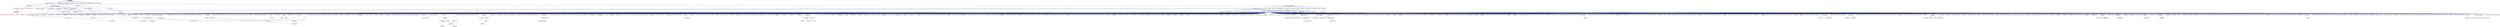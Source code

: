 digraph "topology.hpp"
{
  edge [fontname="Helvetica",fontsize="10",labelfontname="Helvetica",labelfontsize="10"];
  node [fontname="Helvetica",fontsize="10",shape=record];
  Node111 [label="topology.hpp",height=0.2,width=0.4,color="black", fillcolor="grey75", style="filled", fontcolor="black"];
  Node111 -> Node112 [dir="back",color="midnightblue",fontsize="10",style="solid",fontname="Helvetica"];
  Node112 [label="threadmanager.hpp",height=0.2,width=0.4,color="black", fillcolor="white", style="filled",URL="$d7/d1b/include_2threadmanager_8hpp.html"];
  Node112 -> Node113 [dir="back",color="midnightblue",fontsize="10",style="solid",fontname="Helvetica"];
  Node113 [label="runtime.hpp",height=0.2,width=0.4,color="black", fillcolor="white", style="filled",URL="$d5/d15/include_2runtime_8hpp.html"];
  Node113 -> Node114 [dir="back",color="midnightblue",fontsize="10",style="solid",fontname="Helvetica"];
  Node114 [label="async_io_action.cpp",height=0.2,width=0.4,color="black", fillcolor="white", style="filled",URL="$d3/df5/async__io__action_8cpp.html"];
  Node113 -> Node115 [dir="back",color="midnightblue",fontsize="10",style="solid",fontname="Helvetica"];
  Node115 [label="async_io_external.cpp",height=0.2,width=0.4,color="black", fillcolor="white", style="filled",URL="$da/d9a/async__io__external_8cpp.html"];
  Node113 -> Node116 [dir="back",color="midnightblue",fontsize="10",style="solid",fontname="Helvetica"];
  Node116 [label="async_io_low_level.cpp",height=0.2,width=0.4,color="black", fillcolor="white", style="filled",URL="$dc/d10/async__io__low__level_8cpp.html"];
  Node113 -> Node117 [dir="back",color="midnightblue",fontsize="10",style="solid",fontname="Helvetica"];
  Node117 [label="async_io_simple.cpp",height=0.2,width=0.4,color="black", fillcolor="white", style="filled",URL="$da/db7/async__io__simple_8cpp.html"];
  Node113 -> Node118 [dir="back",color="midnightblue",fontsize="10",style="solid",fontname="Helvetica"];
  Node118 [label="rnd_future_reduce.cpp",height=0.2,width=0.4,color="black", fillcolor="white", style="filled",URL="$d1/db5/rnd__future__reduce_8cpp.html"];
  Node113 -> Node119 [dir="back",color="midnightblue",fontsize="10",style="solid",fontname="Helvetica"];
  Node119 [label="oversubscribing_resource\l_partitioner.cpp",height=0.2,width=0.4,color="black", fillcolor="white", style="filled",URL="$dd/dee/oversubscribing__resource__partitioner_8cpp.html"];
  Node113 -> Node120 [dir="back",color="midnightblue",fontsize="10",style="solid",fontname="Helvetica"];
  Node120 [label="system_characteristics.hpp",height=0.2,width=0.4,color="black", fillcolor="white", style="filled",URL="$d0/d07/system__characteristics_8hpp.html"];
  Node120 -> Node119 [dir="back",color="midnightblue",fontsize="10",style="solid",fontname="Helvetica"];
  Node120 -> Node121 [dir="back",color="midnightblue",fontsize="10",style="solid",fontname="Helvetica"];
  Node121 [label="simple_resource_partitioner.cpp",height=0.2,width=0.4,color="black", fillcolor="white", style="filled",URL="$d5/df9/simple__resource__partitioner_8cpp.html"];
  Node113 -> Node121 [dir="back",color="midnightblue",fontsize="10",style="solid",fontname="Helvetica"];
  Node113 -> Node122 [dir="back",color="midnightblue",fontsize="10",style="solid",fontname="Helvetica"];
  Node122 [label="hpx.hpp",height=0.2,width=0.4,color="red", fillcolor="white", style="filled",URL="$d0/daa/hpx_8hpp.html"];
  Node122 -> Node123 [dir="back",color="midnightblue",fontsize="10",style="solid",fontname="Helvetica"];
  Node123 [label="1d_stencil_1.cpp",height=0.2,width=0.4,color="black", fillcolor="white", style="filled",URL="$d2/db1/1d__stencil__1_8cpp.html"];
  Node122 -> Node124 [dir="back",color="midnightblue",fontsize="10",style="solid",fontname="Helvetica"];
  Node124 [label="1d_stencil_2.cpp",height=0.2,width=0.4,color="black", fillcolor="white", style="filled",URL="$d3/dd1/1d__stencil__2_8cpp.html"];
  Node122 -> Node125 [dir="back",color="midnightblue",fontsize="10",style="solid",fontname="Helvetica"];
  Node125 [label="1d_stencil_3.cpp",height=0.2,width=0.4,color="black", fillcolor="white", style="filled",URL="$db/d19/1d__stencil__3_8cpp.html"];
  Node122 -> Node126 [dir="back",color="midnightblue",fontsize="10",style="solid",fontname="Helvetica"];
  Node126 [label="1d_stencil_4.cpp",height=0.2,width=0.4,color="black", fillcolor="white", style="filled",URL="$d1/d7d/1d__stencil__4_8cpp.html"];
  Node122 -> Node127 [dir="back",color="midnightblue",fontsize="10",style="solid",fontname="Helvetica"];
  Node127 [label="1d_stencil_4_parallel.cpp",height=0.2,width=0.4,color="black", fillcolor="white", style="filled",URL="$d6/d05/1d__stencil__4__parallel_8cpp.html"];
  Node122 -> Node128 [dir="back",color="midnightblue",fontsize="10",style="solid",fontname="Helvetica"];
  Node128 [label="1d_stencil_4_repart.cpp",height=0.2,width=0.4,color="black", fillcolor="white", style="filled",URL="$d0/d6b/1d__stencil__4__repart_8cpp.html"];
  Node122 -> Node129 [dir="back",color="midnightblue",fontsize="10",style="solid",fontname="Helvetica"];
  Node129 [label="1d_stencil_4_throttle.cpp",height=0.2,width=0.4,color="black", fillcolor="white", style="filled",URL="$d6/de5/1d__stencil__4__throttle_8cpp.html"];
  Node122 -> Node130 [dir="back",color="midnightblue",fontsize="10",style="solid",fontname="Helvetica"];
  Node130 [label="1d_stencil_5.cpp",height=0.2,width=0.4,color="black", fillcolor="white", style="filled",URL="$d7/d2a/1d__stencil__5_8cpp.html"];
  Node122 -> Node131 [dir="back",color="midnightblue",fontsize="10",style="solid",fontname="Helvetica"];
  Node131 [label="1d_stencil_6.cpp",height=0.2,width=0.4,color="black", fillcolor="white", style="filled",URL="$db/de7/1d__stencil__6_8cpp.html"];
  Node122 -> Node132 [dir="back",color="midnightblue",fontsize="10",style="solid",fontname="Helvetica"];
  Node132 [label="1d_stencil_7.cpp",height=0.2,width=0.4,color="black", fillcolor="white", style="filled",URL="$d4/d5a/1d__stencil__7_8cpp.html"];
  Node122 -> Node133 [dir="back",color="midnightblue",fontsize="10",style="solid",fontname="Helvetica"];
  Node133 [label="1d_stencil_8.cpp",height=0.2,width=0.4,color="black", fillcolor="white", style="filled",URL="$df/de0/1d__stencil__8_8cpp.html"];
  Node122 -> Node134 [dir="back",color="midnightblue",fontsize="10",style="solid",fontname="Helvetica"];
  Node134 [label="accumulator.cpp",height=0.2,width=0.4,color="black", fillcolor="white", style="filled",URL="$d1/d81/accumulator_8cpp.html"];
  Node122 -> Node135 [dir="back",color="midnightblue",fontsize="10",style="solid",fontname="Helvetica"];
  Node135 [label="accumulator.hpp",height=0.2,width=0.4,color="red", fillcolor="white", style="filled",URL="$d4/d9d/server_2accumulator_8hpp.html"];
  Node135 -> Node134 [dir="back",color="midnightblue",fontsize="10",style="solid",fontname="Helvetica"];
  Node122 -> Node138 [dir="back",color="midnightblue",fontsize="10",style="solid",fontname="Helvetica"];
  Node138 [label="template_function_accumulator.hpp",height=0.2,width=0.4,color="black", fillcolor="white", style="filled",URL="$d7/da6/server_2template__function__accumulator_8hpp.html"];
  Node138 -> Node139 [dir="back",color="midnightblue",fontsize="10",style="solid",fontname="Helvetica"];
  Node139 [label="template_function_accumulator.cpp",height=0.2,width=0.4,color="black", fillcolor="white", style="filled",URL="$d5/d02/template__function__accumulator_8cpp.html"];
  Node138 -> Node140 [dir="back",color="midnightblue",fontsize="10",style="solid",fontname="Helvetica"];
  Node140 [label="template_function_accumulator.hpp",height=0.2,width=0.4,color="red", fillcolor="white", style="filled",URL="$d3/de9/template__function__accumulator_8hpp.html"];
  Node122 -> Node142 [dir="back",color="midnightblue",fontsize="10",style="solid",fontname="Helvetica"];
  Node142 [label="template_accumulator.cpp",height=0.2,width=0.4,color="black", fillcolor="white", style="filled",URL="$d0/d4a/template__accumulator_8cpp.html"];
  Node122 -> Node139 [dir="back",color="midnightblue",fontsize="10",style="solid",fontname="Helvetica"];
  Node122 -> Node140 [dir="back",color="midnightblue",fontsize="10",style="solid",fontname="Helvetica"];
  Node122 -> Node143 [dir="back",color="midnightblue",fontsize="10",style="solid",fontname="Helvetica"];
  Node143 [label="allgather_module.cpp",height=0.2,width=0.4,color="black", fillcolor="white", style="filled",URL="$df/de4/allgather__module_8cpp.html"];
  Node122 -> Node144 [dir="back",color="midnightblue",fontsize="10",style="solid",fontname="Helvetica"];
  Node144 [label="allgather.cpp",height=0.2,width=0.4,color="black", fillcolor="white", style="filled",URL="$d7/d06/allgather_8cpp.html"];
  Node122 -> Node145 [dir="back",color="midnightblue",fontsize="10",style="solid",fontname="Helvetica"];
  Node145 [label="allgather_and_gate.cpp",height=0.2,width=0.4,color="black", fillcolor="white", style="filled",URL="$d1/d56/allgather__and__gate_8cpp.html"];
  Node122 -> Node146 [dir="back",color="midnightblue",fontsize="10",style="solid",fontname="Helvetica"];
  Node146 [label="ag_client.cpp",height=0.2,width=0.4,color="black", fillcolor="white", style="filled",URL="$d4/d5d/ag__client_8cpp.html"];
  Node122 -> Node147 [dir="back",color="midnightblue",fontsize="10",style="solid",fontname="Helvetica"];
  Node147 [label="hpx_thread_phase.cpp",height=0.2,width=0.4,color="black", fillcolor="white", style="filled",URL="$d5/dca/hpx__thread__phase_8cpp.html"];
  Node122 -> Node148 [dir="back",color="midnightblue",fontsize="10",style="solid",fontname="Helvetica"];
  Node148 [label="os_thread_num.cpp",height=0.2,width=0.4,color="black", fillcolor="white", style="filled",URL="$d2/dfb/os__thread__num_8cpp.html"];
  Node122 -> Node149 [dir="back",color="midnightblue",fontsize="10",style="solid",fontname="Helvetica"];
  Node149 [label="cancelable_action.cpp",height=0.2,width=0.4,color="black", fillcolor="white", style="filled",URL="$d5/d0c/cancelable__action_8cpp.html"];
  Node122 -> Node150 [dir="back",color="midnightblue",fontsize="10",style="solid",fontname="Helvetica"];
  Node150 [label="cancelable_action.hpp",height=0.2,width=0.4,color="black", fillcolor="white", style="filled",URL="$d5/d4d/server_2cancelable__action_8hpp.html"];
  Node150 -> Node149 [dir="back",color="midnightblue",fontsize="10",style="solid",fontname="Helvetica"];
  Node150 -> Node151 [dir="back",color="midnightblue",fontsize="10",style="solid",fontname="Helvetica"];
  Node151 [label="cancelable_action.hpp",height=0.2,width=0.4,color="red", fillcolor="white", style="filled",URL="$d0/da3/stubs_2cancelable__action_8hpp.html"];
  Node122 -> Node151 [dir="back",color="midnightblue",fontsize="10",style="solid",fontname="Helvetica"];
  Node122 -> Node153 [dir="back",color="midnightblue",fontsize="10",style="solid",fontname="Helvetica"];
  Node153 [label="cancelable_action_client.cpp",height=0.2,width=0.4,color="black", fillcolor="white", style="filled",URL="$d1/db8/cancelable__action__client_8cpp.html"];
  Node122 -> Node154 [dir="back",color="midnightblue",fontsize="10",style="solid",fontname="Helvetica"];
  Node154 [label="cublas_matmul.cpp",height=0.2,width=0.4,color="black", fillcolor="white", style="filled",URL="$dd/d84/cublas__matmul_8cpp.html"];
  Node122 -> Node155 [dir="back",color="midnightblue",fontsize="10",style="solid",fontname="Helvetica"];
  Node155 [label="win_perf_counters.cpp",height=0.2,width=0.4,color="black", fillcolor="white", style="filled",URL="$d8/d11/win__perf__counters_8cpp.html"];
  Node122 -> Node156 [dir="back",color="midnightblue",fontsize="10",style="solid",fontname="Helvetica"];
  Node156 [label="win_perf_counters.hpp",height=0.2,width=0.4,color="black", fillcolor="white", style="filled",URL="$d5/da7/win__perf__counters_8hpp.html"];
  Node122 -> Node157 [dir="back",color="midnightblue",fontsize="10",style="solid",fontname="Helvetica"];
  Node157 [label="hello_world_component.hpp",height=0.2,width=0.4,color="red", fillcolor="white", style="filled",URL="$df/df0/hello__world__component_8hpp.html"];
  Node122 -> Node160 [dir="back",color="midnightblue",fontsize="10",style="solid",fontname="Helvetica"];
  Node160 [label="interpolate1d.cpp",height=0.2,width=0.4,color="black", fillcolor="white", style="filled",URL="$d0/d05/interpolate1d_8cpp.html"];
  Node122 -> Node161 [dir="back",color="midnightblue",fontsize="10",style="solid",fontname="Helvetica"];
  Node161 [label="partition.hpp",height=0.2,width=0.4,color="black", fillcolor="white", style="filled",URL="$d0/d7a/examples_2interpolate1d_2interpolate1d_2partition_8hpp.html"];
  Node161 -> Node160 [dir="back",color="midnightblue",fontsize="10",style="solid",fontname="Helvetica"];
  Node161 -> Node162 [dir="back",color="midnightblue",fontsize="10",style="solid",fontname="Helvetica"];
  Node162 [label="interpolate1d.hpp",height=0.2,width=0.4,color="red", fillcolor="white", style="filled",URL="$d4/dc7/interpolate1d_8hpp.html"];
  Node162 -> Node160 [dir="back",color="midnightblue",fontsize="10",style="solid",fontname="Helvetica"];
  Node122 -> Node164 [dir="back",color="midnightblue",fontsize="10",style="solid",fontname="Helvetica"];
  Node164 [label="partition.hpp",height=0.2,width=0.4,color="black", fillcolor="white", style="filled",URL="$d0/dff/examples_2interpolate1d_2interpolate1d_2server_2partition_8hpp.html"];
  Node164 -> Node161 [dir="back",color="midnightblue",fontsize="10",style="solid",fontname="Helvetica"];
  Node164 -> Node165 [dir="back",color="midnightblue",fontsize="10",style="solid",fontname="Helvetica"];
  Node165 [label="partition.cpp",height=0.2,width=0.4,color="black", fillcolor="white", style="filled",URL="$d0/d4f/examples_2interpolate1d_2interpolate1d_2server_2partition_8cpp.html"];
  Node122 -> Node162 [dir="back",color="midnightblue",fontsize="10",style="solid",fontname="Helvetica"];
  Node122 -> Node166 [dir="back",color="midnightblue",fontsize="10",style="solid",fontname="Helvetica"];
  Node166 [label="read_values.cpp",height=0.2,width=0.4,color="black", fillcolor="white", style="filled",URL="$d0/d8c/interpolate1d_2interpolate1d_2read__values_8cpp.html"];
  Node122 -> Node165 [dir="back",color="midnightblue",fontsize="10",style="solid",fontname="Helvetica"];
  Node122 -> Node167 [dir="back",color="midnightblue",fontsize="10",style="solid",fontname="Helvetica"];
  Node167 [label="jacobi.cpp",height=0.2,width=0.4,color="black", fillcolor="white", style="filled",URL="$d2/d27/jacobi_8cpp.html"];
  Node122 -> Node168 [dir="back",color="midnightblue",fontsize="10",style="solid",fontname="Helvetica"];
  Node168 [label="grid.cpp",height=0.2,width=0.4,color="black", fillcolor="white", style="filled",URL="$d6/d1b/jacobi__component_2grid_8cpp.html"];
  Node122 -> Node169 [dir="back",color="midnightblue",fontsize="10",style="solid",fontname="Helvetica"];
  Node169 [label="row.cpp",height=0.2,width=0.4,color="black", fillcolor="white", style="filled",URL="$d3/d86/server_2row_8cpp.html"];
  Node122 -> Node170 [dir="back",color="midnightblue",fontsize="10",style="solid",fontname="Helvetica"];
  Node170 [label="solver.cpp",height=0.2,width=0.4,color="black", fillcolor="white", style="filled",URL="$d6/d94/solver_8cpp.html"];
  Node122 -> Node171 [dir="back",color="midnightblue",fontsize="10",style="solid",fontname="Helvetica"];
  Node171 [label="stencil_iterator.cpp",height=0.2,width=0.4,color="black", fillcolor="white", style="filled",URL="$d6/de1/server_2stencil__iterator_8cpp.html"];
  Node122 -> Node172 [dir="back",color="midnightblue",fontsize="10",style="solid",fontname="Helvetica"];
  Node172 [label="stencil_iterator.cpp",height=0.2,width=0.4,color="black", fillcolor="white", style="filled",URL="$d7/d71/stencil__iterator_8cpp.html"];
  Node122 -> Node173 [dir="back",color="midnightblue",fontsize="10",style="solid",fontname="Helvetica"];
  Node173 [label="jacobi.cpp",height=0.2,width=0.4,color="black", fillcolor="white", style="filled",URL="$d3/d44/smp_2jacobi_8cpp.html"];
  Node122 -> Node174 [dir="back",color="midnightblue",fontsize="10",style="solid",fontname="Helvetica"];
  Node174 [label="jacobi_hpx.cpp",height=0.2,width=0.4,color="black", fillcolor="white", style="filled",URL="$d8/d72/jacobi__hpx_8cpp.html"];
  Node122 -> Node175 [dir="back",color="midnightblue",fontsize="10",style="solid",fontname="Helvetica"];
  Node175 [label="jacobi_nonuniform.cpp",height=0.2,width=0.4,color="black", fillcolor="white", style="filled",URL="$dd/ddc/jacobi__nonuniform_8cpp.html"];
  Node122 -> Node176 [dir="back",color="midnightblue",fontsize="10",style="solid",fontname="Helvetica"];
  Node176 [label="jacobi_nonuniform_hpx.cpp",height=0.2,width=0.4,color="black", fillcolor="white", style="filled",URL="$de/d56/jacobi__nonuniform__hpx_8cpp.html"];
  Node122 -> Node177 [dir="back",color="midnightblue",fontsize="10",style="solid",fontname="Helvetica"];
  Node177 [label="nqueen.cpp",height=0.2,width=0.4,color="black", fillcolor="white", style="filled",URL="$db/dca/nqueen_8cpp.html"];
  Node122 -> Node178 [dir="back",color="midnightblue",fontsize="10",style="solid",fontname="Helvetica"];
  Node178 [label="nqueen.hpp",height=0.2,width=0.4,color="red", fillcolor="white", style="filled",URL="$de/d58/server_2nqueen_8hpp.html"];
  Node178 -> Node177 [dir="back",color="midnightblue",fontsize="10",style="solid",fontname="Helvetica"];
  Node122 -> Node181 [dir="back",color="midnightblue",fontsize="10",style="solid",fontname="Helvetica"];
  Node181 [label="nqueen_client.cpp",height=0.2,width=0.4,color="black", fillcolor="white", style="filled",URL="$d3/d5e/nqueen__client_8cpp.html"];
  Node122 -> Node182 [dir="back",color="midnightblue",fontsize="10",style="solid",fontname="Helvetica"];
  Node182 [label="sine.cpp",height=0.2,width=0.4,color="black", fillcolor="white", style="filled",URL="$d3/d0d/server_2sine_8cpp.html"];
  Node122 -> Node183 [dir="back",color="midnightblue",fontsize="10",style="solid",fontname="Helvetica"];
  Node183 [label="sine.hpp",height=0.2,width=0.4,color="black", fillcolor="white", style="filled",URL="$d8/dac/sine_8hpp.html"];
  Node183 -> Node182 [dir="back",color="midnightblue",fontsize="10",style="solid",fontname="Helvetica"];
  Node183 -> Node184 [dir="back",color="midnightblue",fontsize="10",style="solid",fontname="Helvetica"];
  Node184 [label="sine.cpp",height=0.2,width=0.4,color="black", fillcolor="white", style="filled",URL="$d5/dd8/sine_8cpp.html"];
  Node122 -> Node184 [dir="back",color="midnightblue",fontsize="10",style="solid",fontname="Helvetica"];
  Node122 -> Node185 [dir="back",color="midnightblue",fontsize="10",style="solid",fontname="Helvetica"];
  Node185 [label="sine_client.cpp",height=0.2,width=0.4,color="black", fillcolor="white", style="filled",URL="$db/d62/sine__client_8cpp.html"];
  Node122 -> Node186 [dir="back",color="midnightblue",fontsize="10",style="solid",fontname="Helvetica"];
  Node186 [label="qt.cpp",height=0.2,width=0.4,color="black", fillcolor="white", style="filled",URL="$df/d90/qt_8cpp.html"];
  Node122 -> Node187 [dir="back",color="midnightblue",fontsize="10",style="solid",fontname="Helvetica"];
  Node187 [label="queue_client.cpp",height=0.2,width=0.4,color="black", fillcolor="white", style="filled",URL="$d7/d96/queue__client_8cpp.html"];
  Node122 -> Node188 [dir="back",color="midnightblue",fontsize="10",style="solid",fontname="Helvetica"];
  Node188 [label="customize_async.cpp",height=0.2,width=0.4,color="black", fillcolor="white", style="filled",URL="$d0/d82/customize__async_8cpp.html"];
  Node122 -> Node189 [dir="back",color="midnightblue",fontsize="10",style="solid",fontname="Helvetica"];
  Node189 [label="data_actions.cpp",height=0.2,width=0.4,color="black", fillcolor="white", style="filled",URL="$dc/d68/data__actions_8cpp.html"];
  Node122 -> Node190 [dir="back",color="midnightblue",fontsize="10",style="solid",fontname="Helvetica"];
  Node190 [label="error_handling.cpp",height=0.2,width=0.4,color="black", fillcolor="white", style="filled",URL="$d9/d96/error__handling_8cpp.html"];
  Node122 -> Node191 [dir="back",color="midnightblue",fontsize="10",style="solid",fontname="Helvetica"];
  Node191 [label="event_synchronization.cpp",height=0.2,width=0.4,color="black", fillcolor="white", style="filled",URL="$d0/d35/event__synchronization_8cpp.html"];
  Node122 -> Node192 [dir="back",color="midnightblue",fontsize="10",style="solid",fontname="Helvetica"];
  Node192 [label="factorial.cpp",height=0.2,width=0.4,color="black", fillcolor="white", style="filled",URL="$d9/d00/factorial_8cpp.html"];
  Node122 -> Node193 [dir="back",color="midnightblue",fontsize="10",style="solid",fontname="Helvetica"];
  Node193 [label="file_serialization.cpp",height=0.2,width=0.4,color="black", fillcolor="white", style="filled",URL="$de/d58/file__serialization_8cpp.html"];
  Node122 -> Node194 [dir="back",color="midnightblue",fontsize="10",style="solid",fontname="Helvetica"];
  Node194 [label="init_globally.cpp",height=0.2,width=0.4,color="black", fillcolor="white", style="filled",URL="$d6/dad/init__globally_8cpp.html"];
  Node122 -> Node195 [dir="back",color="midnightblue",fontsize="10",style="solid",fontname="Helvetica"];
  Node195 [label="interest_calculator.cpp",height=0.2,width=0.4,color="black", fillcolor="white", style="filled",URL="$d2/d86/interest__calculator_8cpp.html"];
  Node122 -> Node196 [dir="back",color="midnightblue",fontsize="10",style="solid",fontname="Helvetica"];
  Node196 [label="non_atomic_rma.cpp",height=0.2,width=0.4,color="black", fillcolor="white", style="filled",URL="$d7/d8b/non__atomic__rma_8cpp.html"];
  Node122 -> Node197 [dir="back",color="midnightblue",fontsize="10",style="solid",fontname="Helvetica"];
  Node197 [label="partitioned_vector\l_spmd_foreach.cpp",height=0.2,width=0.4,color="black", fillcolor="white", style="filled",URL="$db/d7c/partitioned__vector__spmd__foreach_8cpp.html"];
  Node122 -> Node198 [dir="back",color="midnightblue",fontsize="10",style="solid",fontname="Helvetica"];
  Node198 [label="pipeline1.cpp",height=0.2,width=0.4,color="black", fillcolor="white", style="filled",URL="$d5/d77/pipeline1_8cpp.html"];
  Node122 -> Node199 [dir="back",color="midnightblue",fontsize="10",style="solid",fontname="Helvetica"];
  Node199 [label="quicksort.cpp",height=0.2,width=0.4,color="black", fillcolor="white", style="filled",URL="$d3/d1e/quicksort_8cpp.html"];
  Node122 -> Node200 [dir="back",color="midnightblue",fontsize="10",style="solid",fontname="Helvetica"];
  Node200 [label="receive_buffer.cpp",height=0.2,width=0.4,color="black", fillcolor="white", style="filled",URL="$d7/d10/receive__buffer_8cpp.html"];
  Node122 -> Node201 [dir="back",color="midnightblue",fontsize="10",style="solid",fontname="Helvetica"];
  Node201 [label="safe_object.cpp",height=0.2,width=0.4,color="black", fillcolor="white", style="filled",URL="$dd/d52/safe__object_8cpp.html"];
  Node122 -> Node202 [dir="back",color="midnightblue",fontsize="10",style="solid",fontname="Helvetica"];
  Node202 [label="sort_by_key_demo.cpp",height=0.2,width=0.4,color="black", fillcolor="white", style="filled",URL="$da/d20/sort__by__key__demo_8cpp.html"];
  Node122 -> Node203 [dir="back",color="midnightblue",fontsize="10",style="solid",fontname="Helvetica"];
  Node203 [label="timed_wake.cpp",height=0.2,width=0.4,color="black", fillcolor="white", style="filled",URL="$d8/df9/timed__wake_8cpp.html"];
  Node122 -> Node204 [dir="back",color="midnightblue",fontsize="10",style="solid",fontname="Helvetica"];
  Node204 [label="vector_counting_dotproduct.cpp",height=0.2,width=0.4,color="black", fillcolor="white", style="filled",URL="$df/de9/vector__counting__dotproduct_8cpp.html"];
  Node122 -> Node205 [dir="back",color="midnightblue",fontsize="10",style="solid",fontname="Helvetica"];
  Node205 [label="vector_zip_dotproduct.cpp",height=0.2,width=0.4,color="black", fillcolor="white", style="filled",URL="$dc/d18/vector__zip__dotproduct_8cpp.html"];
  Node122 -> Node206 [dir="back",color="midnightblue",fontsize="10",style="solid",fontname="Helvetica"];
  Node206 [label="zerocopy_rdma.cpp",height=0.2,width=0.4,color="black", fillcolor="white", style="filled",URL="$d1/dad/zerocopy__rdma_8cpp.html"];
  Node122 -> Node207 [dir="back",color="midnightblue",fontsize="10",style="solid",fontname="Helvetica"];
  Node207 [label="random_mem_access.cpp",height=0.2,width=0.4,color="black", fillcolor="white", style="filled",URL="$d1/d51/random__mem__access_8cpp.html"];
  Node122 -> Node208 [dir="back",color="midnightblue",fontsize="10",style="solid",fontname="Helvetica"];
  Node208 [label="random_mem_access.hpp",height=0.2,width=0.4,color="red", fillcolor="white", style="filled",URL="$d0/d19/server_2random__mem__access_8hpp.html"];
  Node208 -> Node207 [dir="back",color="midnightblue",fontsize="10",style="solid",fontname="Helvetica"];
  Node122 -> Node211 [dir="back",color="midnightblue",fontsize="10",style="solid",fontname="Helvetica"];
  Node211 [label="random_mem_access_client.cpp",height=0.2,width=0.4,color="black", fillcolor="white", style="filled",URL="$df/d1b/random__mem__access__client_8cpp.html"];
  Node122 -> Node119 [dir="back",color="midnightblue",fontsize="10",style="solid",fontname="Helvetica"];
  Node122 -> Node121 [dir="back",color="midnightblue",fontsize="10",style="solid",fontname="Helvetica"];
  Node122 -> Node212 [dir="back",color="midnightblue",fontsize="10",style="solid",fontname="Helvetica"];
  Node212 [label="dimension.hpp",height=0.2,width=0.4,color="red", fillcolor="white", style="filled",URL="$d6/d39/sheneos_2sheneos_2dimension_8hpp.html"];
  Node212 -> Node218 [dir="back",color="midnightblue",fontsize="10",style="solid",fontname="Helvetica"];
  Node218 [label="partition3d.hpp",height=0.2,width=0.4,color="black", fillcolor="white", style="filled",URL="$dd/dbf/server_2partition3d_8hpp.html"];
  Node218 -> Node219 [dir="back",color="midnightblue",fontsize="10",style="solid",fontname="Helvetica"];
  Node219 [label="partition3d.hpp",height=0.2,width=0.4,color="black", fillcolor="white", style="filled",URL="$d1/d50/partition3d_8hpp.html"];
  Node219 -> Node215 [dir="back",color="midnightblue",fontsize="10",style="solid",fontname="Helvetica"];
  Node215 [label="interpolator.cpp",height=0.2,width=0.4,color="black", fillcolor="white", style="filled",URL="$d5/d02/interpolator_8cpp.html"];
  Node219 -> Node220 [dir="back",color="midnightblue",fontsize="10",style="solid",fontname="Helvetica"];
  Node220 [label="interpolator.hpp",height=0.2,width=0.4,color="red", fillcolor="white", style="filled",URL="$dc/d3b/interpolator_8hpp.html"];
  Node220 -> Node215 [dir="back",color="midnightblue",fontsize="10",style="solid",fontname="Helvetica"];
  Node220 -> Node223 [dir="back",color="midnightblue",fontsize="10",style="solid",fontname="Helvetica"];
  Node223 [label="sheneos_test.cpp",height=0.2,width=0.4,color="black", fillcolor="white", style="filled",URL="$d4/d6e/sheneos__test_8cpp.html"];
  Node218 -> Node217 [dir="back",color="midnightblue",fontsize="10",style="solid",fontname="Helvetica"];
  Node217 [label="partition3d.cpp",height=0.2,width=0.4,color="black", fillcolor="white", style="filled",URL="$de/d70/partition3d_8cpp.html"];
  Node122 -> Node215 [dir="back",color="midnightblue",fontsize="10",style="solid",fontname="Helvetica"];
  Node122 -> Node219 [dir="back",color="midnightblue",fontsize="10",style="solid",fontname="Helvetica"];
  Node122 -> Node218 [dir="back",color="midnightblue",fontsize="10",style="solid",fontname="Helvetica"];
  Node122 -> Node220 [dir="back",color="midnightblue",fontsize="10",style="solid",fontname="Helvetica"];
  Node122 -> Node224 [dir="back",color="midnightblue",fontsize="10",style="solid",fontname="Helvetica"];
  Node224 [label="configuration.hpp",height=0.2,width=0.4,color="red", fillcolor="white", style="filled",URL="$dc/d0a/configuration_8hpp.html"];
  Node224 -> Node220 [dir="back",color="midnightblue",fontsize="10",style="solid",fontname="Helvetica"];
  Node122 -> Node216 [dir="back",color="midnightblue",fontsize="10",style="solid",fontname="Helvetica"];
  Node216 [label="read_values.cpp",height=0.2,width=0.4,color="black", fillcolor="white", style="filled",URL="$d7/da4/sheneos_2sheneos_2read__values_8cpp.html"];
  Node122 -> Node217 [dir="back",color="midnightblue",fontsize="10",style="solid",fontname="Helvetica"];
  Node122 -> Node223 [dir="back",color="midnightblue",fontsize="10",style="solid",fontname="Helvetica"];
  Node122 -> Node226 [dir="back",color="midnightblue",fontsize="10",style="solid",fontname="Helvetica"];
  Node226 [label="startup_shutdown.cpp",height=0.2,width=0.4,color="black", fillcolor="white", style="filled",URL="$d3/dfc/server_2startup__shutdown_8cpp.html"];
  Node122 -> Node227 [dir="back",color="midnightblue",fontsize="10",style="solid",fontname="Helvetica"];
  Node227 [label="startup_shutdown.cpp",height=0.2,width=0.4,color="black", fillcolor="white", style="filled",URL="$d0/ddb/startup__shutdown_8cpp.html"];
  Node122 -> Node228 [dir="back",color="midnightblue",fontsize="10",style="solid",fontname="Helvetica"];
  Node228 [label="spin.cpp",height=0.2,width=0.4,color="black", fillcolor="white", style="filled",URL="$d7/df2/spin_8cpp.html"];
  Node122 -> Node229 [dir="back",color="midnightblue",fontsize="10",style="solid",fontname="Helvetica"];
  Node229 [label="throttle.cpp",height=0.2,width=0.4,color="black", fillcolor="white", style="filled",URL="$de/d56/server_2throttle_8cpp.html"];
  Node122 -> Node230 [dir="back",color="midnightblue",fontsize="10",style="solid",fontname="Helvetica"];
  Node230 [label="throttle.hpp",height=0.2,width=0.4,color="black", fillcolor="white", style="filled",URL="$db/dc9/server_2throttle_8hpp.html"];
  Node230 -> Node229 [dir="back",color="midnightblue",fontsize="10",style="solid",fontname="Helvetica"];
  Node230 -> Node231 [dir="back",color="midnightblue",fontsize="10",style="solid",fontname="Helvetica"];
  Node231 [label="throttle.hpp",height=0.2,width=0.4,color="black", fillcolor="white", style="filled",URL="$d5/dec/stubs_2throttle_8hpp.html"];
  Node231 -> Node232 [dir="back",color="midnightblue",fontsize="10",style="solid",fontname="Helvetica"];
  Node232 [label="throttle.hpp",height=0.2,width=0.4,color="red", fillcolor="white", style="filled",URL="$d2/d2e/throttle_8hpp.html"];
  Node232 -> Node233 [dir="back",color="midnightblue",fontsize="10",style="solid",fontname="Helvetica"];
  Node233 [label="throttle.cpp",height=0.2,width=0.4,color="black", fillcolor="white", style="filled",URL="$db/d02/throttle_8cpp.html"];
  Node122 -> Node231 [dir="back",color="midnightblue",fontsize="10",style="solid",fontname="Helvetica"];
  Node122 -> Node233 [dir="back",color="midnightblue",fontsize="10",style="solid",fontname="Helvetica"];
  Node122 -> Node232 [dir="back",color="midnightblue",fontsize="10",style="solid",fontname="Helvetica"];
  Node122 -> Node235 [dir="back",color="midnightblue",fontsize="10",style="solid",fontname="Helvetica"];
  Node235 [label="transpose_await.cpp",height=0.2,width=0.4,color="black", fillcolor="white", style="filled",URL="$de/d68/transpose__await_8cpp.html"];
  Node122 -> Node236 [dir="back",color="midnightblue",fontsize="10",style="solid",fontname="Helvetica"];
  Node236 [label="transpose_block.cpp",height=0.2,width=0.4,color="black", fillcolor="white", style="filled",URL="$d0/de1/transpose__block_8cpp.html"];
  Node122 -> Node237 [dir="back",color="midnightblue",fontsize="10",style="solid",fontname="Helvetica"];
  Node237 [label="transpose_block_numa.cpp",height=0.2,width=0.4,color="black", fillcolor="white", style="filled",URL="$dd/d3b/transpose__block__numa_8cpp.html"];
  Node122 -> Node238 [dir="back",color="midnightblue",fontsize="10",style="solid",fontname="Helvetica"];
  Node238 [label="transpose_serial.cpp",height=0.2,width=0.4,color="black", fillcolor="white", style="filled",URL="$db/d74/transpose__serial_8cpp.html"];
  Node122 -> Node239 [dir="back",color="midnightblue",fontsize="10",style="solid",fontname="Helvetica"];
  Node239 [label="transpose_serial_block.cpp",height=0.2,width=0.4,color="black", fillcolor="white", style="filled",URL="$d8/daa/transpose__serial__block_8cpp.html"];
  Node122 -> Node240 [dir="back",color="midnightblue",fontsize="10",style="solid",fontname="Helvetica"];
  Node240 [label="transpose_serial_vector.cpp",height=0.2,width=0.4,color="black", fillcolor="white", style="filled",URL="$d4/d04/transpose__serial__vector_8cpp.html"];
  Node122 -> Node241 [dir="back",color="midnightblue",fontsize="10",style="solid",fontname="Helvetica"];
  Node241 [label="transpose_smp.cpp",height=0.2,width=0.4,color="black", fillcolor="white", style="filled",URL="$d2/d99/transpose__smp_8cpp.html"];
  Node122 -> Node242 [dir="back",color="midnightblue",fontsize="10",style="solid",fontname="Helvetica"];
  Node242 [label="transpose_smp_block.cpp",height=0.2,width=0.4,color="black", fillcolor="white", style="filled",URL="$da/d4d/transpose__smp__block_8cpp.html"];
  Node122 -> Node243 [dir="back",color="midnightblue",fontsize="10",style="solid",fontname="Helvetica"];
  Node243 [label="simple_central_tuplespace.hpp",height=0.2,width=0.4,color="red", fillcolor="white", style="filled",URL="$db/d69/server_2simple__central__tuplespace_8hpp.html"];
  Node243 -> Node244 [dir="back",color="midnightblue",fontsize="10",style="solid",fontname="Helvetica"];
  Node244 [label="simple_central_tuplespace.cpp",height=0.2,width=0.4,color="black", fillcolor="white", style="filled",URL="$d3/dec/simple__central__tuplespace_8cpp.html"];
  Node122 -> Node248 [dir="back",color="midnightblue",fontsize="10",style="solid",fontname="Helvetica"];
  Node248 [label="tuples_warehouse.hpp",height=0.2,width=0.4,color="black", fillcolor="white", style="filled",URL="$da/de6/tuples__warehouse_8hpp.html"];
  Node248 -> Node243 [dir="back",color="midnightblue",fontsize="10",style="solid",fontname="Helvetica"];
  Node122 -> Node244 [dir="back",color="midnightblue",fontsize="10",style="solid",fontname="Helvetica"];
  Node122 -> Node249 [dir="back",color="midnightblue",fontsize="10",style="solid",fontname="Helvetica"];
  Node249 [label="hpx_runtime.cpp",height=0.2,width=0.4,color="black", fillcolor="white", style="filled",URL="$d7/d1e/hpx__runtime_8cpp.html"];
  Node122 -> Node250 [dir="back",color="midnightblue",fontsize="10",style="solid",fontname="Helvetica"];
  Node250 [label="synchronize.cpp",height=0.2,width=0.4,color="black", fillcolor="white", style="filled",URL="$da/da2/synchronize_8cpp.html"];
  Node122 -> Node251 [dir="back",color="midnightblue",fontsize="10",style="solid",fontname="Helvetica"];
  Node251 [label="agas_cache_timings.cpp",height=0.2,width=0.4,color="black", fillcolor="white", style="filled",URL="$dd/d37/agas__cache__timings_8cpp.html"];
  Node122 -> Node252 [dir="back",color="midnightblue",fontsize="10",style="solid",fontname="Helvetica"];
  Node252 [label="async_overheads.cpp",height=0.2,width=0.4,color="black", fillcolor="white", style="filled",URL="$de/da6/async__overheads_8cpp.html"];
  Node122 -> Node253 [dir="back",color="midnightblue",fontsize="10",style="solid",fontname="Helvetica"];
  Node253 [label="coroutines_call_overhead.cpp",height=0.2,width=0.4,color="black", fillcolor="white", style="filled",URL="$da/d1e/coroutines__call__overhead_8cpp.html"];
  Node122 -> Node254 [dir="back",color="midnightblue",fontsize="10",style="solid",fontname="Helvetica"];
  Node254 [label="foreach_scaling.cpp",height=0.2,width=0.4,color="black", fillcolor="white", style="filled",URL="$d4/d94/foreach__scaling_8cpp.html"];
  Node122 -> Node255 [dir="back",color="midnightblue",fontsize="10",style="solid",fontname="Helvetica"];
  Node255 [label="function_object_wrapper\l_overhead.cpp",height=0.2,width=0.4,color="black", fillcolor="white", style="filled",URL="$d5/d6f/function__object__wrapper__overhead_8cpp.html"];
  Node122 -> Node256 [dir="back",color="midnightblue",fontsize="10",style="solid",fontname="Helvetica"];
  Node256 [label="hpx_homogeneous_timed\l_task_spawn_executors.cpp",height=0.2,width=0.4,color="black", fillcolor="white", style="filled",URL="$d1/d3b/hpx__homogeneous__timed__task__spawn__executors_8cpp.html"];
  Node122 -> Node257 [dir="back",color="midnightblue",fontsize="10",style="solid",fontname="Helvetica"];
  Node257 [label="htts2_hpx.cpp",height=0.2,width=0.4,color="black", fillcolor="white", style="filled",URL="$d2/daf/htts2__hpx_8cpp.html"];
  Node122 -> Node258 [dir="back",color="midnightblue",fontsize="10",style="solid",fontname="Helvetica"];
  Node258 [label="partitioned_vector\l_foreach.cpp",height=0.2,width=0.4,color="black", fillcolor="white", style="filled",URL="$df/d5f/partitioned__vector__foreach_8cpp.html"];
  Node122 -> Node259 [dir="back",color="midnightblue",fontsize="10",style="solid",fontname="Helvetica"];
  Node259 [label="serialization_overhead.cpp",height=0.2,width=0.4,color="black", fillcolor="white", style="filled",URL="$d3/df8/serialization__overhead_8cpp.html"];
  Node122 -> Node260 [dir="back",color="midnightblue",fontsize="10",style="solid",fontname="Helvetica"];
  Node260 [label="sizeof.cpp",height=0.2,width=0.4,color="black", fillcolor="white", style="filled",URL="$d3/d0f/sizeof_8cpp.html"];
  Node122 -> Node261 [dir="back",color="midnightblue",fontsize="10",style="solid",fontname="Helvetica"];
  Node261 [label="skynet.cpp",height=0.2,width=0.4,color="black", fillcolor="white", style="filled",URL="$d0/dc3/skynet_8cpp.html"];
  Node122 -> Node262 [dir="back",color="midnightblue",fontsize="10",style="solid",fontname="Helvetica"];
  Node262 [label="stencil3_iterators.cpp",height=0.2,width=0.4,color="black", fillcolor="white", style="filled",URL="$db/d9e/stencil3__iterators_8cpp.html"];
  Node122 -> Node263 [dir="back",color="midnightblue",fontsize="10",style="solid",fontname="Helvetica"];
  Node263 [label="stream.cpp",height=0.2,width=0.4,color="black", fillcolor="white", style="filled",URL="$da/d5f/stream_8cpp.html"];
  Node122 -> Node264 [dir="back",color="midnightblue",fontsize="10",style="solid",fontname="Helvetica"];
  Node264 [label="timed_task_spawn.cpp",height=0.2,width=0.4,color="black", fillcolor="white", style="filled",URL="$df/de1/timed__task__spawn_8cpp.html"];
  Node122 -> Node265 [dir="back",color="midnightblue",fontsize="10",style="solid",fontname="Helvetica"];
  Node265 [label="transform_reduce_binary\l_scaling.cpp",height=0.2,width=0.4,color="black", fillcolor="white", style="filled",URL="$d1/dae/transform__reduce__binary__scaling_8cpp.html"];
  Node122 -> Node266 [dir="back",color="midnightblue",fontsize="10",style="solid",fontname="Helvetica"];
  Node266 [label="transform_reduce_scaling.cpp",height=0.2,width=0.4,color="black", fillcolor="white", style="filled",URL="$db/d2a/transform__reduce__scaling_8cpp.html"];
  Node122 -> Node267 [dir="back",color="midnightblue",fontsize="10",style="solid",fontname="Helvetica"];
  Node267 [label="minmax_element_performance.cpp",height=0.2,width=0.4,color="black", fillcolor="white", style="filled",URL="$d9/d93/minmax__element__performance_8cpp.html"];
  Node122 -> Node268 [dir="back",color="midnightblue",fontsize="10",style="solid",fontname="Helvetica"];
  Node268 [label="barrier_performance.cpp",height=0.2,width=0.4,color="black", fillcolor="white", style="filled",URL="$d6/d6c/barrier__performance_8cpp.html"];
  Node122 -> Node269 [dir="back",color="midnightblue",fontsize="10",style="solid",fontname="Helvetica"];
  Node269 [label="network_storage.cpp",height=0.2,width=0.4,color="black", fillcolor="white", style="filled",URL="$db/daa/network__storage_8cpp.html"];
  Node122 -> Node270 [dir="back",color="midnightblue",fontsize="10",style="solid",fontname="Helvetica"];
  Node270 [label="simple_profiler.hpp",height=0.2,width=0.4,color="black", fillcolor="white", style="filled",URL="$d8/d02/simple__profiler_8hpp.html"];
  Node270 -> Node269 [dir="back",color="midnightblue",fontsize="10",style="solid",fontname="Helvetica"];
  Node122 -> Node271 [dir="back",color="midnightblue",fontsize="10",style="solid",fontname="Helvetica"];
  Node271 [label="osu_bcast.cpp",height=0.2,width=0.4,color="black", fillcolor="white", style="filled",URL="$d3/dca/osu__bcast_8cpp.html"];
  Node122 -> Node272 [dir="back",color="midnightblue",fontsize="10",style="solid",fontname="Helvetica"];
  Node272 [label="osu_bibw.cpp",height=0.2,width=0.4,color="black", fillcolor="white", style="filled",URL="$d2/d04/osu__bibw_8cpp.html"];
  Node122 -> Node273 [dir="back",color="midnightblue",fontsize="10",style="solid",fontname="Helvetica"];
  Node273 [label="osu_bw.cpp",height=0.2,width=0.4,color="black", fillcolor="white", style="filled",URL="$d4/d20/osu__bw_8cpp.html"];
  Node122 -> Node274 [dir="back",color="midnightblue",fontsize="10",style="solid",fontname="Helvetica"];
  Node274 [label="osu_latency.cpp",height=0.2,width=0.4,color="black", fillcolor="white", style="filled",URL="$df/d58/osu__latency_8cpp.html"];
  Node122 -> Node275 [dir="back",color="midnightblue",fontsize="10",style="solid",fontname="Helvetica"];
  Node275 [label="osu_multi_lat.cpp",height=0.2,width=0.4,color="black", fillcolor="white", style="filled",URL="$d7/d91/osu__multi__lat_8cpp.html"];
  Node122 -> Node276 [dir="back",color="midnightblue",fontsize="10",style="solid",fontname="Helvetica"];
  Node276 [label="osu_scatter.cpp",height=0.2,width=0.4,color="black", fillcolor="white", style="filled",URL="$d4/d4c/osu__scatter_8cpp.html"];
  Node122 -> Node277 [dir="back",color="midnightblue",fontsize="10",style="solid",fontname="Helvetica"];
  Node277 [label="pingpong_performance.cpp",height=0.2,width=0.4,color="black", fillcolor="white", style="filled",URL="$de/d03/pingpong__performance_8cpp.html"];
  Node122 -> Node278 [dir="back",color="midnightblue",fontsize="10",style="solid",fontname="Helvetica"];
  Node278 [label="benchmark_is_heap.cpp",height=0.2,width=0.4,color="black", fillcolor="white", style="filled",URL="$da/d4f/benchmark__is__heap_8cpp.html"];
  Node122 -> Node279 [dir="back",color="midnightblue",fontsize="10",style="solid",fontname="Helvetica"];
  Node279 [label="benchmark_is_heap_until.cpp",height=0.2,width=0.4,color="black", fillcolor="white", style="filled",URL="$dc/df5/benchmark__is__heap__until_8cpp.html"];
  Node122 -> Node280 [dir="back",color="midnightblue",fontsize="10",style="solid",fontname="Helvetica"];
  Node280 [label="benchmark_merge.cpp",height=0.2,width=0.4,color="black", fillcolor="white", style="filled",URL="$dd/d49/benchmark__merge_8cpp.html"];
  Node122 -> Node281 [dir="back",color="midnightblue",fontsize="10",style="solid",fontname="Helvetica"];
  Node281 [label="benchmark_partition.cpp",height=0.2,width=0.4,color="black", fillcolor="white", style="filled",URL="$d9/d88/benchmark__partition_8cpp.html"];
  Node122 -> Node282 [dir="back",color="midnightblue",fontsize="10",style="solid",fontname="Helvetica"];
  Node282 [label="benchmark_partition\l_copy.cpp",height=0.2,width=0.4,color="black", fillcolor="white", style="filled",URL="$d3/d0e/benchmark__partition__copy_8cpp.html"];
  Node122 -> Node283 [dir="back",color="midnightblue",fontsize="10",style="solid",fontname="Helvetica"];
  Node283 [label="benchmark_unique_copy.cpp",height=0.2,width=0.4,color="black", fillcolor="white", style="filled",URL="$d9/d53/benchmark__unique__copy_8cpp.html"];
  Node122 -> Node284 [dir="back",color="midnightblue",fontsize="10",style="solid",fontname="Helvetica"];
  Node284 [label="action_move_semantics.cpp",height=0.2,width=0.4,color="black", fillcolor="white", style="filled",URL="$d4/db3/action__move__semantics_8cpp.html"];
  Node122 -> Node285 [dir="back",color="midnightblue",fontsize="10",style="solid",fontname="Helvetica"];
  Node285 [label="movable_objects.cpp",height=0.2,width=0.4,color="black", fillcolor="white", style="filled",URL="$d8/d65/movable__objects_8cpp.html"];
  Node122 -> Node286 [dir="back",color="midnightblue",fontsize="10",style="solid",fontname="Helvetica"];
  Node286 [label="duplicate_id_registration\l_1596.cpp",height=0.2,width=0.4,color="black", fillcolor="white", style="filled",URL="$db/d8d/duplicate__id__registration__1596_8cpp.html"];
  Node122 -> Node287 [dir="back",color="midnightblue",fontsize="10",style="solid",fontname="Helvetica"];
  Node287 [label="pass_by_value_id_type\l_action.cpp",height=0.2,width=0.4,color="black", fillcolor="white", style="filled",URL="$d0/de6/pass__by__value__id__type__action_8cpp.html"];
  Node122 -> Node288 [dir="back",color="midnightblue",fontsize="10",style="solid",fontname="Helvetica"];
  Node288 [label="register_with_basename\l_1804.cpp",height=0.2,width=0.4,color="black", fillcolor="white", style="filled",URL="$db/d95/register__with__basename__1804_8cpp.html"];
  Node122 -> Node289 [dir="back",color="midnightblue",fontsize="10",style="solid",fontname="Helvetica"];
  Node289 [label="send_gid_keep_component\l_1624.cpp",height=0.2,width=0.4,color="black", fillcolor="white", style="filled",URL="$d9/d49/send__gid__keep__component__1624_8cpp.html"];
  Node122 -> Node290 [dir="back",color="midnightblue",fontsize="10",style="solid",fontname="Helvetica"];
  Node290 [label="algorithms.cc",height=0.2,width=0.4,color="black", fillcolor="white", style="filled",URL="$d5/d1b/algorithms_8cc.html"];
  Node122 -> Node291 [dir="back",color="midnightblue",fontsize="10",style="solid",fontname="Helvetica"];
  Node291 [label="matrix_hpx.hh",height=0.2,width=0.4,color="black", fillcolor="white", style="filled",URL="$d5/d89/matrix__hpx_8hh.html"];
  Node291 -> Node292 [dir="back",color="midnightblue",fontsize="10",style="solid",fontname="Helvetica"];
  Node292 [label="block_matrix.hh",height=0.2,width=0.4,color="red", fillcolor="white", style="filled",URL="$dc/de8/block__matrix_8hh.html"];
  Node292 -> Node290 [dir="back",color="midnightblue",fontsize="10",style="solid",fontname="Helvetica"];
  Node292 -> Node296 [dir="back",color="midnightblue",fontsize="10",style="solid",fontname="Helvetica"];
  Node296 [label="block_matrix.cc",height=0.2,width=0.4,color="black", fillcolor="white", style="filled",URL="$de/d88/block__matrix_8cc.html"];
  Node292 -> Node295 [dir="back",color="midnightblue",fontsize="10",style="solid",fontname="Helvetica"];
  Node295 [label="tests.cc",height=0.2,width=0.4,color="black", fillcolor="white", style="filled",URL="$d6/d96/tests_8cc.html"];
  Node291 -> Node290 [dir="back",color="midnightblue",fontsize="10",style="solid",fontname="Helvetica"];
  Node291 -> Node294 [dir="back",color="midnightblue",fontsize="10",style="solid",fontname="Helvetica"];
  Node294 [label="matrix_hpx.cc",height=0.2,width=0.4,color="black", fillcolor="white", style="filled",URL="$d7/d32/matrix__hpx_8cc.html"];
  Node122 -> Node292 [dir="back",color="midnightblue",fontsize="10",style="solid",fontname="Helvetica"];
  Node122 -> Node296 [dir="back",color="midnightblue",fontsize="10",style="solid",fontname="Helvetica"];
  Node122 -> Node297 [dir="back",color="midnightblue",fontsize="10",style="solid",fontname="Helvetica"];
  Node297 [label="main.cc",height=0.2,width=0.4,color="black", fillcolor="white", style="filled",URL="$d9/d0f/main_8cc.html"];
  Node122 -> Node298 [dir="back",color="midnightblue",fontsize="10",style="solid",fontname="Helvetica"];
  Node298 [label="matrix.cc",height=0.2,width=0.4,color="black", fillcolor="white", style="filled",URL="$d7/dea/matrix_8cc.html"];
  Node122 -> Node294 [dir="back",color="midnightblue",fontsize="10",style="solid",fontname="Helvetica"];
  Node122 -> Node295 [dir="back",color="midnightblue",fontsize="10",style="solid",fontname="Helvetica"];
  Node122 -> Node299 [dir="back",color="midnightblue",fontsize="10",style="solid",fontname="Helvetica"];
  Node299 [label="client_1950.cpp",height=0.2,width=0.4,color="black", fillcolor="white", style="filled",URL="$d0/d79/client__1950_8cpp.html"];
  Node122 -> Node300 [dir="back",color="midnightblue",fontsize="10",style="solid",fontname="Helvetica"];
  Node300 [label="commandline_options\l_1437.cpp",height=0.2,width=0.4,color="black", fillcolor="white", style="filled",URL="$d5/dbd/commandline__options__1437_8cpp.html"];
  Node122 -> Node301 [dir="back",color="midnightblue",fontsize="10",style="solid",fontname="Helvetica"];
  Node301 [label="moveonly_constructor\l_arguments_1405.cpp",height=0.2,width=0.4,color="black", fillcolor="white", style="filled",URL="$d3/dcf/moveonly__constructor__arguments__1405_8cpp.html"];
  Node122 -> Node302 [dir="back",color="midnightblue",fontsize="10",style="solid",fontname="Helvetica"];
  Node302 [label="partitioned_vector\l_2201.cpp",height=0.2,width=0.4,color="black", fillcolor="white", style="filled",URL="$dc/d39/partitioned__vector__2201_8cpp.html"];
  Node122 -> Node303 [dir="back",color="midnightblue",fontsize="10",style="solid",fontname="Helvetica"];
  Node303 [label="dynamic_counters_loaded\l_1508.cpp",height=0.2,width=0.4,color="black", fillcolor="white", style="filled",URL="$db/d58/dynamic__counters__loaded__1508_8cpp.html"];
  Node122 -> Node304 [dir="back",color="midnightblue",fontsize="10",style="solid",fontname="Helvetica"];
  Node304 [label="id_type_ref_counting\l_1032.cpp",height=0.2,width=0.4,color="black", fillcolor="white", style="filled",URL="$d8/dfd/id__type__ref__counting__1032_8cpp.html"];
  Node122 -> Node305 [dir="back",color="midnightblue",fontsize="10",style="solid",fontname="Helvetica"];
  Node305 [label="lost_output_2236.cpp",height=0.2,width=0.4,color="black", fillcolor="white", style="filled",URL="$db/dd0/lost__output__2236_8cpp.html"];
  Node122 -> Node306 [dir="back",color="midnightblue",fontsize="10",style="solid",fontname="Helvetica"];
  Node306 [label="no_output_1173.cpp",height=0.2,width=0.4,color="black", fillcolor="white", style="filled",URL="$de/d67/no__output__1173_8cpp.html"];
  Node122 -> Node307 [dir="back",color="midnightblue",fontsize="10",style="solid",fontname="Helvetica"];
  Node307 [label="after_588.cpp",height=0.2,width=0.4,color="black", fillcolor="white", style="filled",URL="$dc/dc0/after__588_8cpp.html"];
  Node122 -> Node308 [dir="back",color="midnightblue",fontsize="10",style="solid",fontname="Helvetica"];
  Node308 [label="async_callback_with\l_bound_callback.cpp",height=0.2,width=0.4,color="black", fillcolor="white", style="filled",URL="$d2/dae/async__callback__with__bound__callback_8cpp.html"];
  Node122 -> Node309 [dir="back",color="midnightblue",fontsize="10",style="solid",fontname="Helvetica"];
  Node309 [label="async_unwrap_1037.cpp",height=0.2,width=0.4,color="black", fillcolor="white", style="filled",URL="$d4/d13/async__unwrap__1037_8cpp.html"];
  Node122 -> Node310 [dir="back",color="midnightblue",fontsize="10",style="solid",fontname="Helvetica"];
  Node310 [label="barrier_hang.cpp",height=0.2,width=0.4,color="black", fillcolor="white", style="filled",URL="$dd/d8b/barrier__hang_8cpp.html"];
  Node122 -> Node311 [dir="back",color="midnightblue",fontsize="10",style="solid",fontname="Helvetica"];
  Node311 [label="call_promise_get_gid\l_more_than_once.cpp",height=0.2,width=0.4,color="black", fillcolor="white", style="filled",URL="$d4/dd8/call__promise__get__gid__more__than__once_8cpp.html"];
  Node122 -> Node312 [dir="back",color="midnightblue",fontsize="10",style="solid",fontname="Helvetica"];
  Node312 [label="channel_register_as\l_2722.cpp",height=0.2,width=0.4,color="black", fillcolor="white", style="filled",URL="$d4/d98/channel__register__as__2722_8cpp.html"];
  Node122 -> Node313 [dir="back",color="midnightblue",fontsize="10",style="solid",fontname="Helvetica"];
  Node313 [label="dataflow_action_2008.cpp",height=0.2,width=0.4,color="black", fillcolor="white", style="filled",URL="$da/dad/dataflow__action__2008_8cpp.html"];
  Node122 -> Node314 [dir="back",color="midnightblue",fontsize="10",style="solid",fontname="Helvetica"];
  Node314 [label="dataflow_const_functor\l_773.cpp",height=0.2,width=0.4,color="black", fillcolor="white", style="filled",URL="$d3/df2/dataflow__const__functor__773_8cpp.html"];
  Node122 -> Node315 [dir="back",color="midnightblue",fontsize="10",style="solid",fontname="Helvetica"];
  Node315 [label="dataflow_future_swap.cpp",height=0.2,width=0.4,color="black", fillcolor="white", style="filled",URL="$dc/d8c/dataflow__future__swap_8cpp.html"];
  Node122 -> Node316 [dir="back",color="midnightblue",fontsize="10",style="solid",fontname="Helvetica"];
  Node316 [label="dataflow_future_swap2.cpp",height=0.2,width=0.4,color="black", fillcolor="white", style="filled",URL="$d1/db3/dataflow__future__swap2_8cpp.html"];
  Node122 -> Node317 [dir="back",color="midnightblue",fontsize="10",style="solid",fontname="Helvetica"];
  Node317 [label="dataflow_launch_775.cpp",height=0.2,width=0.4,color="black", fillcolor="white", style="filled",URL="$d7/d0d/dataflow__launch__775_8cpp.html"];
  Node122 -> Node318 [dir="back",color="midnightblue",fontsize="10",style="solid",fontname="Helvetica"];
  Node318 [label="dataflow_recursion\l_1613.cpp",height=0.2,width=0.4,color="black", fillcolor="white", style="filled",URL="$d0/d1f/dataflow__recursion__1613_8cpp.html"];
  Node122 -> Node319 [dir="back",color="midnightblue",fontsize="10",style="solid",fontname="Helvetica"];
  Node319 [label="dataflow_using_774.cpp",height=0.2,width=0.4,color="black", fillcolor="white", style="filled",URL="$d7/dfa/dataflow__using__774_8cpp.html"];
  Node122 -> Node320 [dir="back",color="midnightblue",fontsize="10",style="solid",fontname="Helvetica"];
  Node320 [label="exception_from_continuation\l_1613.cpp",height=0.2,width=0.4,color="black", fillcolor="white", style="filled",URL="$db/d28/exception__from__continuation__1613_8cpp.html"];
  Node122 -> Node321 [dir="back",color="midnightblue",fontsize="10",style="solid",fontname="Helvetica"];
  Node321 [label="fail_future_2667.cpp",height=0.2,width=0.4,color="black", fillcolor="white", style="filled",URL="$db/d7e/fail__future__2667_8cpp.html"];
  Node122 -> Node322 [dir="back",color="midnightblue",fontsize="10",style="solid",fontname="Helvetica"];
  Node322 [label="future_2667.cpp",height=0.2,width=0.4,color="black", fillcolor="white", style="filled",URL="$d2/dfd/future__2667_8cpp.html"];
  Node122 -> Node323 [dir="back",color="midnightblue",fontsize="10",style="solid",fontname="Helvetica"];
  Node323 [label="future_790.cpp",height=0.2,width=0.4,color="black", fillcolor="white", style="filled",URL="$de/d3d/future__790_8cpp.html"];
  Node122 -> Node324 [dir="back",color="midnightblue",fontsize="10",style="solid",fontname="Helvetica"];
  Node324 [label="future_unwrap_1182.cpp",height=0.2,width=0.4,color="black", fillcolor="white", style="filled",URL="$df/d7a/future__unwrap__1182_8cpp.html"];
  Node122 -> Node325 [dir="back",color="midnightblue",fontsize="10",style="solid",fontname="Helvetica"];
  Node325 [label="future_unwrap_878.cpp",height=0.2,width=0.4,color="black", fillcolor="white", style="filled",URL="$d9/ddf/future__unwrap__878_8cpp.html"];
  Node122 -> Node326 [dir="back",color="midnightblue",fontsize="10",style="solid",fontname="Helvetica"];
  Node326 [label="ignore_while_locked\l_1485.cpp",height=0.2,width=0.4,color="black", fillcolor="white", style="filled",URL="$db/d24/ignore__while__locked__1485_8cpp.html"];
  Node122 -> Node327 [dir="back",color="midnightblue",fontsize="10",style="solid",fontname="Helvetica"];
  Node327 [label="lifetime_588.cpp",height=0.2,width=0.4,color="black", fillcolor="white", style="filled",URL="$d7/dca/lifetime__588_8cpp.html"];
  Node122 -> Node328 [dir="back",color="midnightblue",fontsize="10",style="solid",fontname="Helvetica"];
  Node328 [label="lifetime_588_1.cpp",height=0.2,width=0.4,color="black", fillcolor="white", style="filled",URL="$de/d75/lifetime__588__1_8cpp.html"];
  Node122 -> Node329 [dir="back",color="midnightblue",fontsize="10",style="solid",fontname="Helvetica"];
  Node329 [label="multiple_gather_ops\l_2001.cpp",height=0.2,width=0.4,color="black", fillcolor="white", style="filled",URL="$d3/d95/multiple__gather__ops__2001_8cpp.html"];
  Node122 -> Node330 [dir="back",color="midnightblue",fontsize="10",style="solid",fontname="Helvetica"];
  Node330 [label="promise_1620.cpp",height=0.2,width=0.4,color="black", fillcolor="white", style="filled",URL="$d2/d67/promise__1620_8cpp.html"];
  Node122 -> Node331 [dir="back",color="midnightblue",fontsize="10",style="solid",fontname="Helvetica"];
  Node331 [label="promise_leak_996.cpp",height=0.2,width=0.4,color="black", fillcolor="white", style="filled",URL="$d0/d7e/promise__leak__996_8cpp.html"];
  Node122 -> Node332 [dir="back",color="midnightblue",fontsize="10",style="solid",fontname="Helvetica"];
  Node332 [label="receive_buffer_1733.cpp",height=0.2,width=0.4,color="black", fillcolor="white", style="filled",URL="$d1/d0e/receive__buffer__1733_8cpp.html"];
  Node122 -> Node333 [dir="back",color="midnightblue",fontsize="10",style="solid",fontname="Helvetica"];
  Node333 [label="safely_destroy_promise\l_1481.cpp",height=0.2,width=0.4,color="black", fillcolor="white", style="filled",URL="$dd/d62/safely__destroy__promise__1481_8cpp.html"];
  Node122 -> Node334 [dir="back",color="midnightblue",fontsize="10",style="solid",fontname="Helvetica"];
  Node334 [label="set_hpx_limit_798.cpp",height=0.2,width=0.4,color="black", fillcolor="white", style="filled",URL="$d2/dfb/set__hpx__limit__798_8cpp.html"];
  Node122 -> Node335 [dir="back",color="midnightblue",fontsize="10",style="solid",fontname="Helvetica"];
  Node335 [label="shared_mutex_1702.cpp",height=0.2,width=0.4,color="black", fillcolor="white", style="filled",URL="$d2/d66/shared__mutex__1702_8cpp.html"];
  Node122 -> Node336 [dir="back",color="midnightblue",fontsize="10",style="solid",fontname="Helvetica"];
  Node336 [label="shared_stated_leaked\l_1211.cpp",height=0.2,width=0.4,color="black", fillcolor="white", style="filled",URL="$dc/dce/shared__stated__leaked__1211_8cpp.html"];
  Node122 -> Node337 [dir="back",color="midnightblue",fontsize="10",style="solid",fontname="Helvetica"];
  Node337 [label="split_future_2246.cpp",height=0.2,width=0.4,color="black", fillcolor="white", style="filled",URL="$db/d2b/split__future__2246_8cpp.html"];
  Node122 -> Node338 [dir="back",color="midnightblue",fontsize="10",style="solid",fontname="Helvetica"];
  Node338 [label="wait_all_hang_1946.cpp",height=0.2,width=0.4,color="black", fillcolor="white", style="filled",URL="$d5/d69/wait__all__hang__1946_8cpp.html"];
  Node122 -> Node339 [dir="back",color="midnightblue",fontsize="10",style="solid",fontname="Helvetica"];
  Node339 [label="wait_for_1751.cpp",height=0.2,width=0.4,color="black", fillcolor="white", style="filled",URL="$d9/d48/wait__for__1751_8cpp.html"];
  Node122 -> Node340 [dir="back",color="midnightblue",fontsize="10",style="solid",fontname="Helvetica"];
  Node340 [label="when_all_vectors_1623.cpp",height=0.2,width=0.4,color="black", fillcolor="white", style="filled",URL="$dd/d2e/when__all__vectors__1623_8cpp.html"];
  Node122 -> Node341 [dir="back",color="midnightblue",fontsize="10",style="solid",fontname="Helvetica"];
  Node341 [label="multiple_init.cpp",height=0.2,width=0.4,color="black", fillcolor="white", style="filled",URL="$df/d43/multiple__init_8cpp.html"];
  Node122 -> Node342 [dir="back",color="midnightblue",fontsize="10",style="solid",fontname="Helvetica"];
  Node342 [label="is_executor_1691.cpp",height=0.2,width=0.4,color="black", fillcolor="white", style="filled",URL="$d2/d1e/is__executor__1691_8cpp.html"];
  Node122 -> Node343 [dir="back",color="midnightblue",fontsize="10",style="solid",fontname="Helvetica"];
  Node343 [label="for_each_annotated\l_function.cpp",height=0.2,width=0.4,color="black", fillcolor="white", style="filled",URL="$d5/dbf/for__each__annotated__function_8cpp.html"];
  Node122 -> Node344 [dir="back",color="midnightblue",fontsize="10",style="solid",fontname="Helvetica"];
  Node344 [label="for_loop_2281.cpp",height=0.2,width=0.4,color="black", fillcolor="white", style="filled",URL="$de/d36/for__loop__2281_8cpp.html"];
  Node122 -> Node345 [dir="back",color="midnightblue",fontsize="10",style="solid",fontname="Helvetica"];
  Node345 [label="minimal_findend.cpp",height=0.2,width=0.4,color="black", fillcolor="white", style="filled",URL="$da/d34/minimal__findend_8cpp.html"];
  Node122 -> Node346 [dir="back",color="midnightblue",fontsize="10",style="solid",fontname="Helvetica"];
  Node346 [label="scan_different_inits.cpp",height=0.2,width=0.4,color="black", fillcolor="white", style="filled",URL="$d6/d4b/scan__different__inits_8cpp.html"];
  Node122 -> Node347 [dir="back",color="midnightblue",fontsize="10",style="solid",fontname="Helvetica"];
  Node347 [label="scan_non_commutative.cpp",height=0.2,width=0.4,color="black", fillcolor="white", style="filled",URL="$d8/de4/scan__non__commutative_8cpp.html"];
  Node122 -> Node348 [dir="back",color="midnightblue",fontsize="10",style="solid",fontname="Helvetica"];
  Node348 [label="scan_shortlength.cpp",height=0.2,width=0.4,color="black", fillcolor="white", style="filled",URL="$de/d75/scan__shortlength_8cpp.html"];
  Node122 -> Node349 [dir="back",color="midnightblue",fontsize="10",style="solid",fontname="Helvetica"];
  Node349 [label="search_zerolength.cpp",height=0.2,width=0.4,color="black", fillcolor="white", style="filled",URL="$d0/d9f/search__zerolength_8cpp.html"];
  Node122 -> Node350 [dir="back",color="midnightblue",fontsize="10",style="solid",fontname="Helvetica"];
  Node350 [label="static_chunker_2282.cpp",height=0.2,width=0.4,color="black", fillcolor="white", style="filled",URL="$d5/d52/static__chunker__2282_8cpp.html"];
  Node122 -> Node351 [dir="back",color="midnightblue",fontsize="10",style="solid",fontname="Helvetica"];
  Node351 [label="papi_counters_active\l_interface.cpp",height=0.2,width=0.4,color="black", fillcolor="white", style="filled",URL="$db/dd5/papi__counters__active__interface_8cpp.html"];
  Node122 -> Node352 [dir="back",color="midnightblue",fontsize="10",style="solid",fontname="Helvetica"];
  Node352 [label="papi_counters_basic\l_functions.cpp",height=0.2,width=0.4,color="black", fillcolor="white", style="filled",URL="$da/dc8/papi__counters__basic__functions_8cpp.html"];
  Node122 -> Node353 [dir="back",color="midnightblue",fontsize="10",style="solid",fontname="Helvetica"];
  Node353 [label="papi_counters_segfault\l_1890.cpp",height=0.2,width=0.4,color="black", fillcolor="white", style="filled",URL="$df/d76/papi__counters__segfault__1890_8cpp.html"];
  Node122 -> Node354 [dir="back",color="midnightblue",fontsize="10",style="solid",fontname="Helvetica"];
  Node354 [label="statistics_2666.cpp",height=0.2,width=0.4,color="black", fillcolor="white", style="filled",URL="$d7/d98/statistics__2666_8cpp.html"];
  Node122 -> Node355 [dir="back",color="midnightblue",fontsize="10",style="solid",fontname="Helvetica"];
  Node355 [label="uptime_1737.cpp",height=0.2,width=0.4,color="black", fillcolor="white", style="filled",URL="$d7/d12/uptime__1737_8cpp.html"];
  Node122 -> Node356 [dir="back",color="midnightblue",fontsize="10",style="solid",fontname="Helvetica"];
  Node356 [label="block_os_threads_1036.cpp",height=0.2,width=0.4,color="black", fillcolor="white", style="filled",URL="$d7/d92/block__os__threads__1036_8cpp.html"];
  Node122 -> Node357 [dir="back",color="midnightblue",fontsize="10",style="solid",fontname="Helvetica"];
  Node357 [label="resume_priority.cpp",height=0.2,width=0.4,color="black", fillcolor="white", style="filled",URL="$de/d5e/resume__priority_8cpp.html"];
  Node122 -> Node358 [dir="back",color="midnightblue",fontsize="10",style="solid",fontname="Helvetica"];
  Node358 [label="thread_data_1111.cpp",height=0.2,width=0.4,color="black", fillcolor="white", style="filled",URL="$d5/d15/thread__data__1111_8cpp.html"];
  Node122 -> Node359 [dir="back",color="midnightblue",fontsize="10",style="solid",fontname="Helvetica"];
  Node359 [label="thread_pool_executor\l_1112.cpp",height=0.2,width=0.4,color="black", fillcolor="white", style="filled",URL="$df/daa/thread__pool__executor__1112_8cpp.html"];
  Node122 -> Node360 [dir="back",color="midnightblue",fontsize="10",style="solid",fontname="Helvetica"];
  Node360 [label="thread_pool_executor\l_1114.cpp",height=0.2,width=0.4,color="black", fillcolor="white", style="filled",URL="$d8/d63/thread__pool__executor__1114_8cpp.html"];
  Node122 -> Node361 [dir="back",color="midnightblue",fontsize="10",style="solid",fontname="Helvetica"];
  Node361 [label="thread_rescheduling.cpp",height=0.2,width=0.4,color="black", fillcolor="white", style="filled",URL="$d6/d6d/thread__rescheduling_8cpp.html"];
  Node122 -> Node362 [dir="back",color="midnightblue",fontsize="10",style="solid",fontname="Helvetica"];
  Node362 [label="thread_suspend_duration.cpp",height=0.2,width=0.4,color="black", fillcolor="white", style="filled",URL="$db/d59/thread__suspend__duration_8cpp.html"];
  Node122 -> Node363 [dir="back",color="midnightblue",fontsize="10",style="solid",fontname="Helvetica"];
  Node363 [label="thread_suspend_pending.cpp",height=0.2,width=0.4,color="black", fillcolor="white", style="filled",URL="$de/d29/thread__suspend__pending_8cpp.html"];
  Node122 -> Node364 [dir="back",color="midnightblue",fontsize="10",style="solid",fontname="Helvetica"];
  Node364 [label="threads_all_1422.cpp",height=0.2,width=0.4,color="black", fillcolor="white", style="filled",URL="$d2/d38/threads__all__1422_8cpp.html"];
  Node122 -> Node365 [dir="back",color="midnightblue",fontsize="10",style="solid",fontname="Helvetica"];
  Node365 [label="unhandled_exception\l_582.cpp",height=0.2,width=0.4,color="black", fillcolor="white", style="filled",URL="$d9/d1e/unhandled__exception__582_8cpp.html"];
  Node122 -> Node366 [dir="back",color="midnightblue",fontsize="10",style="solid",fontname="Helvetica"];
  Node366 [label="configuration_1572.cpp",height=0.2,width=0.4,color="black", fillcolor="white", style="filled",URL="$d9/d26/configuration__1572_8cpp.html"];
  Node122 -> Node367 [dir="back",color="midnightblue",fontsize="10",style="solid",fontname="Helvetica"];
  Node367 [label="function_argument.cpp",height=0.2,width=0.4,color="black", fillcolor="white", style="filled",URL="$db/da3/function__argument_8cpp.html"];
  Node122 -> Node368 [dir="back",color="midnightblue",fontsize="10",style="solid",fontname="Helvetica"];
  Node368 [label="serialize_buffer_1069.cpp",height=0.2,width=0.4,color="black", fillcolor="white", style="filled",URL="$d4/dc0/serialize__buffer__1069_8cpp.html"];
  Node122 -> Node369 [dir="back",color="midnightblue",fontsize="10",style="solid",fontname="Helvetica"];
  Node369 [label="unwrapped_1528.cpp",height=0.2,width=0.4,color="black", fillcolor="white", style="filled",URL="$d7/d63/unwrapped__1528_8cpp.html"];
  Node122 -> Node370 [dir="back",color="midnightblue",fontsize="10",style="solid",fontname="Helvetica"];
  Node370 [label="managed_refcnt_checker.cpp",height=0.2,width=0.4,color="black", fillcolor="white", style="filled",URL="$d3/d8d/managed__refcnt__checker_8cpp.html"];
  Node122 -> Node371 [dir="back",color="midnightblue",fontsize="10",style="solid",fontname="Helvetica"];
  Node371 [label="managed_refcnt_checker.hpp",height=0.2,width=0.4,color="red", fillcolor="white", style="filled",URL="$db/dd0/managed__refcnt__checker_8hpp.html"];
  Node122 -> Node384 [dir="back",color="midnightblue",fontsize="10",style="solid",fontname="Helvetica"];
  Node384 [label="managed_refcnt_checker.cpp",height=0.2,width=0.4,color="black", fillcolor="white", style="filled",URL="$d7/d11/server_2managed__refcnt__checker_8cpp.html"];
  Node122 -> Node385 [dir="back",color="midnightblue",fontsize="10",style="solid",fontname="Helvetica"];
  Node385 [label="managed_refcnt_checker.hpp",height=0.2,width=0.4,color="black", fillcolor="white", style="filled",URL="$df/da6/server_2managed__refcnt__checker_8hpp.html"];
  Node385 -> Node370 [dir="back",color="midnightblue",fontsize="10",style="solid",fontname="Helvetica"];
  Node385 -> Node384 [dir="back",color="midnightblue",fontsize="10",style="solid",fontname="Helvetica"];
  Node385 -> Node386 [dir="back",color="midnightblue",fontsize="10",style="solid",fontname="Helvetica"];
  Node386 [label="managed_refcnt_checker.hpp",height=0.2,width=0.4,color="black", fillcolor="white", style="filled",URL="$d3/d77/stubs_2managed__refcnt__checker_8hpp.html"];
  Node386 -> Node371 [dir="back",color="midnightblue",fontsize="10",style="solid",fontname="Helvetica"];
  Node122 -> Node387 [dir="back",color="midnightblue",fontsize="10",style="solid",fontname="Helvetica"];
  Node387 [label="simple_refcnt_checker.cpp",height=0.2,width=0.4,color="black", fillcolor="white", style="filled",URL="$d7/d14/server_2simple__refcnt__checker_8cpp.html"];
  Node122 -> Node388 [dir="back",color="midnightblue",fontsize="10",style="solid",fontname="Helvetica"];
  Node388 [label="simple_refcnt_checker.hpp",height=0.2,width=0.4,color="black", fillcolor="white", style="filled",URL="$d6/d3d/server_2simple__refcnt__checker_8hpp.html"];
  Node388 -> Node387 [dir="back",color="midnightblue",fontsize="10",style="solid",fontname="Helvetica"];
  Node388 -> Node389 [dir="back",color="midnightblue",fontsize="10",style="solid",fontname="Helvetica"];
  Node389 [label="simple_refcnt_checker.cpp",height=0.2,width=0.4,color="black", fillcolor="white", style="filled",URL="$df/d16/simple__refcnt__checker_8cpp.html"];
  Node388 -> Node390 [dir="back",color="midnightblue",fontsize="10",style="solid",fontname="Helvetica"];
  Node390 [label="simple_refcnt_checker.hpp",height=0.2,width=0.4,color="black", fillcolor="white", style="filled",URL="$da/d8e/stubs_2simple__refcnt__checker_8hpp.html"];
  Node390 -> Node391 [dir="back",color="midnightblue",fontsize="10",style="solid",fontname="Helvetica"];
  Node391 [label="simple_refcnt_checker.hpp",height=0.2,width=0.4,color="red", fillcolor="white", style="filled",URL="$dd/d4e/simple__refcnt__checker_8hpp.html"];
  Node122 -> Node392 [dir="back",color="midnightblue",fontsize="10",style="solid",fontname="Helvetica"];
  Node392 [label="simple_mobile_object.cpp",height=0.2,width=0.4,color="black", fillcolor="white", style="filled",URL="$d2/da7/simple__mobile__object_8cpp.html"];
  Node122 -> Node389 [dir="back",color="midnightblue",fontsize="10",style="solid",fontname="Helvetica"];
  Node122 -> Node391 [dir="back",color="midnightblue",fontsize="10",style="solid",fontname="Helvetica"];
  Node122 -> Node386 [dir="back",color="midnightblue",fontsize="10",style="solid",fontname="Helvetica"];
  Node122 -> Node390 [dir="back",color="midnightblue",fontsize="10",style="solid",fontname="Helvetica"];
  Node122 -> Node393 [dir="back",color="midnightblue",fontsize="10",style="solid",fontname="Helvetica"];
  Node393 [label="gid_type.cpp",height=0.2,width=0.4,color="black", fillcolor="white", style="filled",URL="$d4/d63/gid__type_8cpp.html"];
  Node122 -> Node394 [dir="back",color="midnightblue",fontsize="10",style="solid",fontname="Helvetica"];
  Node394 [label="test.cpp",height=0.2,width=0.4,color="black", fillcolor="white", style="filled",URL="$df/dac/test_8cpp.html"];
  Node122 -> Node395 [dir="back",color="midnightblue",fontsize="10",style="solid",fontname="Helvetica"];
  Node395 [label="launch_process.cpp",height=0.2,width=0.4,color="black", fillcolor="white", style="filled",URL="$df/ddc/launch__process_8cpp.html"];
  Node122 -> Node396 [dir="back",color="midnightblue",fontsize="10",style="solid",fontname="Helvetica"];
  Node396 [label="launched_process.cpp",height=0.2,width=0.4,color="black", fillcolor="white", style="filled",URL="$d8/de7/launched__process_8cpp.html"];
  Node122 -> Node397 [dir="back",color="midnightblue",fontsize="10",style="solid",fontname="Helvetica"];
  Node397 [label="handled_exception.cpp",height=0.2,width=0.4,color="black", fillcolor="white", style="filled",URL="$d8/d05/handled__exception_8cpp.html"];
  Node122 -> Node398 [dir="back",color="midnightblue",fontsize="10",style="solid",fontname="Helvetica"];
  Node398 [label="unhandled_exception.cpp",height=0.2,width=0.4,color="black", fillcolor="white", style="filled",URL="$d3/d3a/unhandled__exception_8cpp.html"];
  Node122 -> Node399 [dir="back",color="midnightblue",fontsize="10",style="solid",fontname="Helvetica"];
  Node399 [label="await.cpp",height=0.2,width=0.4,color="black", fillcolor="white", style="filled",URL="$d6/d41/await_8cpp.html"];
  Node122 -> Node400 [dir="back",color="midnightblue",fontsize="10",style="solid",fontname="Helvetica"];
  Node400 [label="barrier.cpp",height=0.2,width=0.4,color="black", fillcolor="white", style="filled",URL="$df/d63/tests_2unit_2lcos_2barrier_8cpp.html"];
  Node122 -> Node401 [dir="back",color="midnightblue",fontsize="10",style="solid",fontname="Helvetica"];
  Node401 [label="condition_variable.cpp",height=0.2,width=0.4,color="black", fillcolor="white", style="filled",URL="$d1/ded/tests_2unit_2lcos_2condition__variable_8cpp.html"];
  Node122 -> Node402 [dir="back",color="midnightblue",fontsize="10",style="solid",fontname="Helvetica"];
  Node402 [label="fail_compile_mutex\l_move.cpp",height=0.2,width=0.4,color="black", fillcolor="white", style="filled",URL="$d9/de5/fail__compile__mutex__move_8cpp.html"];
  Node122 -> Node403 [dir="back",color="midnightblue",fontsize="10",style="solid",fontname="Helvetica"];
  Node403 [label="fail_compile_spinlock\l_move.cpp",height=0.2,width=0.4,color="black", fillcolor="white", style="filled",URL="$da/d62/fail__compile__spinlock__move_8cpp.html"];
  Node122 -> Node404 [dir="back",color="midnightblue",fontsize="10",style="solid",fontname="Helvetica"];
  Node404 [label="fail_compile_spinlock\l_no_backoff_move.cpp",height=0.2,width=0.4,color="black", fillcolor="white", style="filled",URL="$d8/d16/fail__compile__spinlock__no__backoff__move_8cpp.html"];
  Node122 -> Node405 [dir="back",color="midnightblue",fontsize="10",style="solid",fontname="Helvetica"];
  Node405 [label="future_ref.cpp",height=0.2,width=0.4,color="black", fillcolor="white", style="filled",URL="$d3/dc8/future__ref_8cpp.html"];
  Node122 -> Node406 [dir="back",color="midnightblue",fontsize="10",style="solid",fontname="Helvetica"];
  Node406 [label="global_spmd_block.cpp",height=0.2,width=0.4,color="black", fillcolor="white", style="filled",URL="$da/d4f/global__spmd__block_8cpp.html"];
  Node122 -> Node407 [dir="back",color="midnightblue",fontsize="10",style="solid",fontname="Helvetica"];
  Node407 [label="local_barrier.cpp",height=0.2,width=0.4,color="black", fillcolor="white", style="filled",URL="$d2/db4/tests_2unit_2lcos_2local__barrier_8cpp.html"];
  Node122 -> Node408 [dir="back",color="midnightblue",fontsize="10",style="solid",fontname="Helvetica"];
  Node408 [label="local_dataflow.cpp",height=0.2,width=0.4,color="black", fillcolor="white", style="filled",URL="$d9/d92/local__dataflow_8cpp.html"];
  Node122 -> Node409 [dir="back",color="midnightblue",fontsize="10",style="solid",fontname="Helvetica"];
  Node409 [label="local_dataflow_executor.cpp",height=0.2,width=0.4,color="black", fillcolor="white", style="filled",URL="$d2/d73/local__dataflow__executor_8cpp.html"];
  Node122 -> Node410 [dir="back",color="midnightblue",fontsize="10",style="solid",fontname="Helvetica"];
  Node410 [label="local_dataflow_executor\l_v1.cpp",height=0.2,width=0.4,color="black", fillcolor="white", style="filled",URL="$df/d49/local__dataflow__executor__v1_8cpp.html"];
  Node122 -> Node411 [dir="back",color="midnightblue",fontsize="10",style="solid",fontname="Helvetica"];
  Node411 [label="local_dataflow_std\l_array.cpp",height=0.2,width=0.4,color="black", fillcolor="white", style="filled",URL="$db/dcb/local__dataflow__std__array_8cpp.html"];
  Node122 -> Node412 [dir="back",color="midnightblue",fontsize="10",style="solid",fontname="Helvetica"];
  Node412 [label="local_event.cpp",height=0.2,width=0.4,color="black", fillcolor="white", style="filled",URL="$df/d9a/local__event_8cpp.html"];
  Node122 -> Node413 [dir="back",color="midnightblue",fontsize="10",style="solid",fontname="Helvetica"];
  Node413 [label="remote_dataflow.cpp",height=0.2,width=0.4,color="black", fillcolor="white", style="filled",URL="$df/d7b/remote__dataflow_8cpp.html"];
  Node122 -> Node414 [dir="back",color="midnightblue",fontsize="10",style="solid",fontname="Helvetica"];
  Node414 [label="run_guarded.cpp",height=0.2,width=0.4,color="black", fillcolor="white", style="filled",URL="$db/dbb/run__guarded_8cpp.html"];
  Node122 -> Node415 [dir="back",color="midnightblue",fontsize="10",style="solid",fontname="Helvetica"];
  Node415 [label="adjacentdifference.cpp",height=0.2,width=0.4,color="black", fillcolor="white", style="filled",URL="$d5/df0/adjacentdifference_8cpp.html"];
  Node122 -> Node416 [dir="back",color="midnightblue",fontsize="10",style="solid",fontname="Helvetica"];
  Node416 [label="adjacentdifference\l_bad_alloc.cpp",height=0.2,width=0.4,color="black", fillcolor="white", style="filled",URL="$d8/d95/adjacentdifference__bad__alloc_8cpp.html"];
  Node122 -> Node417 [dir="back",color="midnightblue",fontsize="10",style="solid",fontname="Helvetica"];
  Node417 [label="adjacentdifference\l_exception.cpp",height=0.2,width=0.4,color="black", fillcolor="white", style="filled",URL="$d8/d0b/adjacentdifference__exception_8cpp.html"];
  Node122 -> Node418 [dir="back",color="midnightblue",fontsize="10",style="solid",fontname="Helvetica"];
  Node418 [label="adjacentfind.cpp",height=0.2,width=0.4,color="black", fillcolor="white", style="filled",URL="$d2/d99/adjacentfind_8cpp.html"];
  Node122 -> Node419 [dir="back",color="midnightblue",fontsize="10",style="solid",fontname="Helvetica"];
  Node419 [label="adjacentfind_bad_alloc.cpp",height=0.2,width=0.4,color="black", fillcolor="white", style="filled",URL="$d3/d2a/adjacentfind__bad__alloc_8cpp.html"];
  Node122 -> Node420 [dir="back",color="midnightblue",fontsize="10",style="solid",fontname="Helvetica"];
  Node420 [label="adjacentfind_binary.cpp",height=0.2,width=0.4,color="black", fillcolor="white", style="filled",URL="$d3/db1/adjacentfind__binary_8cpp.html"];
  Node122 -> Node421 [dir="back",color="midnightblue",fontsize="10",style="solid",fontname="Helvetica"];
  Node421 [label="adjacentfind_binary\l_bad_alloc.cpp",height=0.2,width=0.4,color="black", fillcolor="white", style="filled",URL="$d6/d81/adjacentfind__binary__bad__alloc_8cpp.html"];
  Node122 -> Node422 [dir="back",color="midnightblue",fontsize="10",style="solid",fontname="Helvetica"];
  Node422 [label="adjacentfind_binary\l_exception.cpp",height=0.2,width=0.4,color="black", fillcolor="white", style="filled",URL="$d8/da8/adjacentfind__binary__exception_8cpp.html"];
  Node122 -> Node423 [dir="back",color="midnightblue",fontsize="10",style="solid",fontname="Helvetica"];
  Node423 [label="adjacentfind_exception.cpp",height=0.2,width=0.4,color="black", fillcolor="white", style="filled",URL="$de/d40/adjacentfind__exception_8cpp.html"];
  Node122 -> Node424 [dir="back",color="midnightblue",fontsize="10",style="solid",fontname="Helvetica"];
  Node424 [label="all_of.cpp",height=0.2,width=0.4,color="black", fillcolor="white", style="filled",URL="$db/d88/all__of_8cpp.html"];
  Node122 -> Node425 [dir="back",color="midnightblue",fontsize="10",style="solid",fontname="Helvetica"];
  Node425 [label="any_of.cpp",height=0.2,width=0.4,color="black", fillcolor="white", style="filled",URL="$d8/d5d/any__of_8cpp.html"];
  Node122 -> Node426 [dir="back",color="midnightblue",fontsize="10",style="solid",fontname="Helvetica"];
  Node426 [label="copy.cpp",height=0.2,width=0.4,color="black", fillcolor="white", style="filled",URL="$d9/d54/copy_8cpp.html"];
  Node122 -> Node427 [dir="back",color="midnightblue",fontsize="10",style="solid",fontname="Helvetica"];
  Node427 [label="copyif_bad_alloc.cpp",height=0.2,width=0.4,color="black", fillcolor="white", style="filled",URL="$d0/ddd/copyif__bad__alloc_8cpp.html"];
  Node122 -> Node428 [dir="back",color="midnightblue",fontsize="10",style="solid",fontname="Helvetica"];
  Node428 [label="copyif_exception.cpp",height=0.2,width=0.4,color="black", fillcolor="white", style="filled",URL="$dc/d81/copyif__exception_8cpp.html"];
  Node122 -> Node429 [dir="back",color="midnightblue",fontsize="10",style="solid",fontname="Helvetica"];
  Node429 [label="copyif_forward.cpp",height=0.2,width=0.4,color="black", fillcolor="white", style="filled",URL="$d3/d04/copyif__forward_8cpp.html"];
  Node122 -> Node430 [dir="back",color="midnightblue",fontsize="10",style="solid",fontname="Helvetica"];
  Node430 [label="copyif_input.cpp",height=0.2,width=0.4,color="black", fillcolor="white", style="filled",URL="$d5/d41/copyif__input_8cpp.html"];
  Node122 -> Node431 [dir="back",color="midnightblue",fontsize="10",style="solid",fontname="Helvetica"];
  Node431 [label="copyif_random.cpp",height=0.2,width=0.4,color="black", fillcolor="white", style="filled",URL="$dc/d22/copyif__random_8cpp.html"];
  Node122 -> Node432 [dir="back",color="midnightblue",fontsize="10",style="solid",fontname="Helvetica"];
  Node432 [label="copyn.cpp",height=0.2,width=0.4,color="black", fillcolor="white", style="filled",URL="$d3/d44/copyn_8cpp.html"];
  Node122 -> Node433 [dir="back",color="midnightblue",fontsize="10",style="solid",fontname="Helvetica"];
  Node433 [label="count.cpp",height=0.2,width=0.4,color="black", fillcolor="white", style="filled",URL="$d3/d01/count_8cpp.html"];
  Node122 -> Node434 [dir="back",color="midnightblue",fontsize="10",style="solid",fontname="Helvetica"];
  Node434 [label="countif.cpp",height=0.2,width=0.4,color="black", fillcolor="white", style="filled",URL="$d9/df1/countif_8cpp.html"];
  Node122 -> Node435 [dir="back",color="midnightblue",fontsize="10",style="solid",fontname="Helvetica"];
  Node435 [label="destroy.cpp",height=0.2,width=0.4,color="black", fillcolor="white", style="filled",URL="$dd/d93/destroy_8cpp.html"];
  Node122 -> Node436 [dir="back",color="midnightblue",fontsize="10",style="solid",fontname="Helvetica"];
  Node436 [label="destroy_tests.hpp",height=0.2,width=0.4,color="black", fillcolor="white", style="filled",URL="$db/d13/destroy__tests_8hpp.html"];
  Node436 -> Node435 [dir="back",color="midnightblue",fontsize="10",style="solid",fontname="Helvetica"];
  Node122 -> Node437 [dir="back",color="midnightblue",fontsize="10",style="solid",fontname="Helvetica"];
  Node437 [label="destroyn.cpp",height=0.2,width=0.4,color="black", fillcolor="white", style="filled",URL="$de/dbc/destroyn_8cpp.html"];
  Node122 -> Node438 [dir="back",color="midnightblue",fontsize="10",style="solid",fontname="Helvetica"];
  Node438 [label="equal.cpp",height=0.2,width=0.4,color="black", fillcolor="white", style="filled",URL="$df/d99/equal_8cpp.html"];
  Node122 -> Node439 [dir="back",color="midnightblue",fontsize="10",style="solid",fontname="Helvetica"];
  Node439 [label="equal_binary.cpp",height=0.2,width=0.4,color="black", fillcolor="white", style="filled",URL="$d2/ddd/equal__binary_8cpp.html"];
  Node122 -> Node440 [dir="back",color="midnightblue",fontsize="10",style="solid",fontname="Helvetica"];
  Node440 [label="exclusive_scan.cpp",height=0.2,width=0.4,color="black", fillcolor="white", style="filled",URL="$dc/dd7/exclusive__scan_8cpp.html"];
  Node122 -> Node441 [dir="back",color="midnightblue",fontsize="10",style="solid",fontname="Helvetica"];
  Node441 [label="exclusive_scan2.cpp",height=0.2,width=0.4,color="black", fillcolor="white", style="filled",URL="$dc/dc7/exclusive__scan2_8cpp.html"];
  Node122 -> Node442 [dir="back",color="midnightblue",fontsize="10",style="solid",fontname="Helvetica"];
  Node442 [label="exclusive_scan_bad\l_alloc.cpp",height=0.2,width=0.4,color="black", fillcolor="white", style="filled",URL="$d5/ded/exclusive__scan__bad__alloc_8cpp.html"];
  Node122 -> Node443 [dir="back",color="midnightblue",fontsize="10",style="solid",fontname="Helvetica"];
  Node443 [label="exclusive_scan_exception.cpp",height=0.2,width=0.4,color="black", fillcolor="white", style="filled",URL="$d1/d9b/exclusive__scan__exception_8cpp.html"];
  Node122 -> Node444 [dir="back",color="midnightblue",fontsize="10",style="solid",fontname="Helvetica"];
  Node444 [label="exclusive_scan_validate.cpp",height=0.2,width=0.4,color="black", fillcolor="white", style="filled",URL="$df/d8d/exclusive__scan__validate_8cpp.html"];
  Node122 -> Node445 [dir="back",color="midnightblue",fontsize="10",style="solid",fontname="Helvetica"];
  Node445 [label="fill.cpp",height=0.2,width=0.4,color="black", fillcolor="white", style="filled",URL="$db/df9/fill_8cpp.html"];
  Node122 -> Node446 [dir="back",color="midnightblue",fontsize="10",style="solid",fontname="Helvetica"];
  Node446 [label="filln.cpp",height=0.2,width=0.4,color="black", fillcolor="white", style="filled",URL="$d7/df6/filln_8cpp.html"];
  Node122 -> Node447 [dir="back",color="midnightblue",fontsize="10",style="solid",fontname="Helvetica"];
  Node447 [label="find.cpp",height=0.2,width=0.4,color="black", fillcolor="white", style="filled",URL="$d4/dfc/find_8cpp.html"];
  Node122 -> Node448 [dir="back",color="midnightblue",fontsize="10",style="solid",fontname="Helvetica"];
  Node448 [label="findend.cpp",height=0.2,width=0.4,color="black", fillcolor="white", style="filled",URL="$de/d27/findend_8cpp.html"];
  Node122 -> Node449 [dir="back",color="midnightblue",fontsize="10",style="solid",fontname="Helvetica"];
  Node449 [label="findfirstof.cpp",height=0.2,width=0.4,color="black", fillcolor="white", style="filled",URL="$da/d85/findfirstof_8cpp.html"];
  Node122 -> Node450 [dir="back",color="midnightblue",fontsize="10",style="solid",fontname="Helvetica"];
  Node450 [label="findfirstof_binary.cpp",height=0.2,width=0.4,color="black", fillcolor="white", style="filled",URL="$db/da2/findfirstof__binary_8cpp.html"];
  Node122 -> Node451 [dir="back",color="midnightblue",fontsize="10",style="solid",fontname="Helvetica"];
  Node451 [label="findif.cpp",height=0.2,width=0.4,color="black", fillcolor="white", style="filled",URL="$d4/d38/findif_8cpp.html"];
  Node122 -> Node452 [dir="back",color="midnightblue",fontsize="10",style="solid",fontname="Helvetica"];
  Node452 [label="findifnot.cpp",height=0.2,width=0.4,color="black", fillcolor="white", style="filled",URL="$dd/df5/findifnot_8cpp.html"];
  Node122 -> Node453 [dir="back",color="midnightblue",fontsize="10",style="solid",fontname="Helvetica"];
  Node453 [label="findifnot_bad_alloc.cpp",height=0.2,width=0.4,color="black", fillcolor="white", style="filled",URL="$df/de4/findifnot__bad__alloc_8cpp.html"];
  Node122 -> Node454 [dir="back",color="midnightblue",fontsize="10",style="solid",fontname="Helvetica"];
  Node454 [label="findifnot_exception.cpp",height=0.2,width=0.4,color="black", fillcolor="white", style="filled",URL="$dc/d17/findifnot__exception_8cpp.html"];
  Node122 -> Node455 [dir="back",color="midnightblue",fontsize="10",style="solid",fontname="Helvetica"];
  Node455 [label="for_loop.cpp",height=0.2,width=0.4,color="black", fillcolor="white", style="filled",URL="$de/d62/for__loop_8cpp.html"];
  Node122 -> Node456 [dir="back",color="midnightblue",fontsize="10",style="solid",fontname="Helvetica"];
  Node456 [label="for_loop_induction.cpp",height=0.2,width=0.4,color="black", fillcolor="white", style="filled",URL="$dc/d69/for__loop__induction_8cpp.html"];
  Node122 -> Node457 [dir="back",color="midnightblue",fontsize="10",style="solid",fontname="Helvetica"];
  Node457 [label="for_loop_induction\l_async.cpp",height=0.2,width=0.4,color="black", fillcolor="white", style="filled",URL="$d6/dc7/for__loop__induction__async_8cpp.html"];
  Node122 -> Node458 [dir="back",color="midnightblue",fontsize="10",style="solid",fontname="Helvetica"];
  Node458 [label="for_loop_n.cpp",height=0.2,width=0.4,color="black", fillcolor="white", style="filled",URL="$de/da4/for__loop__n_8cpp.html"];
  Node122 -> Node459 [dir="back",color="midnightblue",fontsize="10",style="solid",fontname="Helvetica"];
  Node459 [label="for_loop_n_strided.cpp",height=0.2,width=0.4,color="black", fillcolor="white", style="filled",URL="$d8/d8f/for__loop__n__strided_8cpp.html"];
  Node122 -> Node460 [dir="back",color="midnightblue",fontsize="10",style="solid",fontname="Helvetica"];
  Node460 [label="for_loop_reduction.cpp",height=0.2,width=0.4,color="black", fillcolor="white", style="filled",URL="$d9/dcb/for__loop__reduction_8cpp.html"];
  Node122 -> Node461 [dir="back",color="midnightblue",fontsize="10",style="solid",fontname="Helvetica"];
  Node461 [label="for_loop_reduction\l_async.cpp",height=0.2,width=0.4,color="black", fillcolor="white", style="filled",URL="$d8/dfb/for__loop__reduction__async_8cpp.html"];
  Node122 -> Node462 [dir="back",color="midnightblue",fontsize="10",style="solid",fontname="Helvetica"];
  Node462 [label="for_loop_strided.cpp",height=0.2,width=0.4,color="black", fillcolor="white", style="filled",URL="$d1/d10/for__loop__strided_8cpp.html"];
  Node122 -> Node463 [dir="back",color="midnightblue",fontsize="10",style="solid",fontname="Helvetica"];
  Node463 [label="foreach.cpp",height=0.2,width=0.4,color="black", fillcolor="white", style="filled",URL="$d1/d33/foreach_8cpp.html"];
  Node122 -> Node464 [dir="back",color="midnightblue",fontsize="10",style="solid",fontname="Helvetica"];
  Node464 [label="foreach_executors.cpp",height=0.2,width=0.4,color="black", fillcolor="white", style="filled",URL="$d3/d54/foreach__executors_8cpp.html"];
  Node122 -> Node465 [dir="back",color="midnightblue",fontsize="10",style="solid",fontname="Helvetica"];
  Node465 [label="foreach_executors_v1.cpp",height=0.2,width=0.4,color="black", fillcolor="white", style="filled",URL="$dd/dda/foreach__executors__v1_8cpp.html"];
  Node122 -> Node466 [dir="back",color="midnightblue",fontsize="10",style="solid",fontname="Helvetica"];
  Node466 [label="foreach_prefetching.cpp",height=0.2,width=0.4,color="black", fillcolor="white", style="filled",URL="$d4/df0/foreach__prefetching_8cpp.html"];
  Node122 -> Node467 [dir="back",color="midnightblue",fontsize="10",style="solid",fontname="Helvetica"];
  Node467 [label="foreach_prefetching\l_executors_v1.cpp",height=0.2,width=0.4,color="black", fillcolor="white", style="filled",URL="$dd/d50/foreach__prefetching__executors__v1_8cpp.html"];
  Node122 -> Node468 [dir="back",color="midnightblue",fontsize="10",style="solid",fontname="Helvetica"];
  Node468 [label="foreachn.cpp",height=0.2,width=0.4,color="black", fillcolor="white", style="filled",URL="$d3/d1b/foreachn_8cpp.html"];
  Node122 -> Node469 [dir="back",color="midnightblue",fontsize="10",style="solid",fontname="Helvetica"];
  Node469 [label="foreachn_bad_alloc.cpp",height=0.2,width=0.4,color="black", fillcolor="white", style="filled",URL="$dc/dad/foreachn__bad__alloc_8cpp.html"];
  Node122 -> Node470 [dir="back",color="midnightblue",fontsize="10",style="solid",fontname="Helvetica"];
  Node470 [label="foreachn_exception.cpp",height=0.2,width=0.4,color="black", fillcolor="white", style="filled",URL="$d7/d9a/foreachn__exception_8cpp.html"];
  Node122 -> Node471 [dir="back",color="midnightblue",fontsize="10",style="solid",fontname="Helvetica"];
  Node471 [label="foreachn_projection.cpp",height=0.2,width=0.4,color="black", fillcolor="white", style="filled",URL="$db/deb/foreachn__projection_8cpp.html"];
  Node122 -> Node472 [dir="back",color="midnightblue",fontsize="10",style="solid",fontname="Helvetica"];
  Node472 [label="foreachn_projection\l_bad_alloc.cpp",height=0.2,width=0.4,color="black", fillcolor="white", style="filled",URL="$dc/d8d/foreachn__projection__bad__alloc_8cpp.html"];
  Node122 -> Node473 [dir="back",color="midnightblue",fontsize="10",style="solid",fontname="Helvetica"];
  Node473 [label="foreachn_projection\l_exception.cpp",height=0.2,width=0.4,color="black", fillcolor="white", style="filled",URL="$db/df7/foreachn__projection__exception_8cpp.html"];
  Node122 -> Node474 [dir="back",color="midnightblue",fontsize="10",style="solid",fontname="Helvetica"];
  Node474 [label="generate.cpp",height=0.2,width=0.4,color="black", fillcolor="white", style="filled",URL="$d4/da7/generate_8cpp.html"];
  Node122 -> Node475 [dir="back",color="midnightblue",fontsize="10",style="solid",fontname="Helvetica"];
  Node475 [label="generaten.cpp",height=0.2,width=0.4,color="black", fillcolor="white", style="filled",URL="$d6/dd4/generaten_8cpp.html"];
  Node122 -> Node476 [dir="back",color="midnightblue",fontsize="10",style="solid",fontname="Helvetica"];
  Node476 [label="includes.cpp",height=0.2,width=0.4,color="black", fillcolor="white", style="filled",URL="$dc/d10/includes_8cpp.html"];
  Node122 -> Node477 [dir="back",color="midnightblue",fontsize="10",style="solid",fontname="Helvetica"];
  Node477 [label="inclusive_scan.cpp",height=0.2,width=0.4,color="black", fillcolor="white", style="filled",URL="$d4/d31/inclusive__scan_8cpp.html"];
  Node122 -> Node478 [dir="back",color="midnightblue",fontsize="10",style="solid",fontname="Helvetica"];
  Node478 [label="inclusive_scan_tests.hpp",height=0.2,width=0.4,color="black", fillcolor="white", style="filled",URL="$d1/d1e/inclusive__scan__tests_8hpp.html"];
  Node478 -> Node477 [dir="back",color="midnightblue",fontsize="10",style="solid",fontname="Helvetica"];
  Node478 -> Node479 [dir="back",color="midnightblue",fontsize="10",style="solid",fontname="Helvetica"];
  Node479 [label="inclusive_scan_executors\l_v1.cpp",height=0.2,width=0.4,color="black", fillcolor="white", style="filled",URL="$da/dda/inclusive__scan__executors__v1_8cpp.html"];
  Node122 -> Node479 [dir="back",color="midnightblue",fontsize="10",style="solid",fontname="Helvetica"];
  Node122 -> Node480 [dir="back",color="midnightblue",fontsize="10",style="solid",fontname="Helvetica"];
  Node480 [label="is_heap.cpp",height=0.2,width=0.4,color="black", fillcolor="white", style="filled",URL="$d1/d1e/is__heap_8cpp.html"];
  Node122 -> Node481 [dir="back",color="midnightblue",fontsize="10",style="solid",fontname="Helvetica"];
  Node481 [label="is_heap_until.cpp",height=0.2,width=0.4,color="black", fillcolor="white", style="filled",URL="$dd/d28/is__heap__until_8cpp.html"];
  Node122 -> Node482 [dir="back",color="midnightblue",fontsize="10",style="solid",fontname="Helvetica"];
  Node482 [label="is_partitioned.cpp",height=0.2,width=0.4,color="black", fillcolor="white", style="filled",URL="$df/d07/is__partitioned_8cpp.html"];
  Node122 -> Node483 [dir="back",color="midnightblue",fontsize="10",style="solid",fontname="Helvetica"];
  Node483 [label="is_sorted.cpp",height=0.2,width=0.4,color="black", fillcolor="white", style="filled",URL="$df/d8f/is__sorted_8cpp.html"];
  Node122 -> Node484 [dir="back",color="midnightblue",fontsize="10",style="solid",fontname="Helvetica"];
  Node484 [label="is_sorted_tests.hpp",height=0.2,width=0.4,color="black", fillcolor="white", style="filled",URL="$d7/d7f/is__sorted__tests_8hpp.html"];
  Node484 -> Node483 [dir="back",color="midnightblue",fontsize="10",style="solid",fontname="Helvetica"];
  Node484 -> Node485 [dir="back",color="midnightblue",fontsize="10",style="solid",fontname="Helvetica"];
  Node485 [label="is_sorted_executors\l_v1.cpp",height=0.2,width=0.4,color="black", fillcolor="white", style="filled",URL="$d1/d98/is__sorted__executors__v1_8cpp.html"];
  Node122 -> Node485 [dir="back",color="midnightblue",fontsize="10",style="solid",fontname="Helvetica"];
  Node122 -> Node486 [dir="back",color="midnightblue",fontsize="10",style="solid",fontname="Helvetica"];
  Node486 [label="is_sorted_until.cpp",height=0.2,width=0.4,color="black", fillcolor="white", style="filled",URL="$d0/d1b/is__sorted__until_8cpp.html"];
  Node122 -> Node487 [dir="back",color="midnightblue",fontsize="10",style="solid",fontname="Helvetica"];
  Node487 [label="lexicographical_compare.cpp",height=0.2,width=0.4,color="black", fillcolor="white", style="filled",URL="$dd/de6/lexicographical__compare_8cpp.html"];
  Node122 -> Node488 [dir="back",color="midnightblue",fontsize="10",style="solid",fontname="Helvetica"];
  Node488 [label="max_element.cpp",height=0.2,width=0.4,color="black", fillcolor="white", style="filled",URL="$d4/d10/max__element_8cpp.html"];
  Node122 -> Node489 [dir="back",color="midnightblue",fontsize="10",style="solid",fontname="Helvetica"];
  Node489 [label="merge.cpp",height=0.2,width=0.4,color="black", fillcolor="white", style="filled",URL="$d1/da4/merge_8cpp.html"];
  Node122 -> Node490 [dir="back",color="midnightblue",fontsize="10",style="solid",fontname="Helvetica"];
  Node490 [label="min_element.cpp",height=0.2,width=0.4,color="black", fillcolor="white", style="filled",URL="$d3/dab/min__element_8cpp.html"];
  Node122 -> Node491 [dir="back",color="midnightblue",fontsize="10",style="solid",fontname="Helvetica"];
  Node491 [label="minmax_element.cpp",height=0.2,width=0.4,color="black", fillcolor="white", style="filled",URL="$da/df0/minmax__element_8cpp.html"];
  Node122 -> Node492 [dir="back",color="midnightblue",fontsize="10",style="solid",fontname="Helvetica"];
  Node492 [label="mismatch.cpp",height=0.2,width=0.4,color="black", fillcolor="white", style="filled",URL="$da/d76/mismatch_8cpp.html"];
  Node122 -> Node493 [dir="back",color="midnightblue",fontsize="10",style="solid",fontname="Helvetica"];
  Node493 [label="mismatch_binary.cpp",height=0.2,width=0.4,color="black", fillcolor="white", style="filled",URL="$d0/d8b/mismatch__binary_8cpp.html"];
  Node122 -> Node494 [dir="back",color="midnightblue",fontsize="10",style="solid",fontname="Helvetica"];
  Node494 [label="move.cpp",height=0.2,width=0.4,color="black", fillcolor="white", style="filled",URL="$d5/d5f/move_8cpp.html"];
  Node122 -> Node495 [dir="back",color="midnightblue",fontsize="10",style="solid",fontname="Helvetica"];
  Node495 [label="none_of.cpp",height=0.2,width=0.4,color="black", fillcolor="white", style="filled",URL="$de/d32/none__of_8cpp.html"];
  Node122 -> Node496 [dir="back",color="midnightblue",fontsize="10",style="solid",fontname="Helvetica"];
  Node496 [label="partition.cpp",height=0.2,width=0.4,color="black", fillcolor="white", style="filled",URL="$d6/daf/tests_2unit_2parallel_2algorithms_2partition_8cpp.html"];
  Node122 -> Node497 [dir="back",color="midnightblue",fontsize="10",style="solid",fontname="Helvetica"];
  Node497 [label="partition_copy.cpp",height=0.2,width=0.4,color="black", fillcolor="white", style="filled",URL="$d8/d61/partition__copy_8cpp.html"];
  Node122 -> Node498 [dir="back",color="midnightblue",fontsize="10",style="solid",fontname="Helvetica"];
  Node498 [label="reduce_.cpp",height=0.2,width=0.4,color="black", fillcolor="white", style="filled",URL="$d5/d03/reduce___8cpp.html"];
  Node122 -> Node499 [dir="back",color="midnightblue",fontsize="10",style="solid",fontname="Helvetica"];
  Node499 [label="reduce_by_key.cpp",height=0.2,width=0.4,color="black", fillcolor="white", style="filled",URL="$dd/dde/reduce__by__key_8cpp.html"];
  Node122 -> Node500 [dir="back",color="midnightblue",fontsize="10",style="solid",fontname="Helvetica"];
  Node500 [label="sort_tests.hpp",height=0.2,width=0.4,color="black", fillcolor="white", style="filled",URL="$d8/d97/sort__tests_8hpp.html"];
  Node500 -> Node499 [dir="back",color="midnightblue",fontsize="10",style="solid",fontname="Helvetica"];
  Node500 -> Node501 [dir="back",color="midnightblue",fontsize="10",style="solid",fontname="Helvetica"];
  Node501 [label="sort.cpp",height=0.2,width=0.4,color="black", fillcolor="white", style="filled",URL="$d3/d7c/sort_8cpp.html"];
  Node500 -> Node502 [dir="back",color="midnightblue",fontsize="10",style="solid",fontname="Helvetica"];
  Node502 [label="sort_by_key.cpp",height=0.2,width=0.4,color="black", fillcolor="white", style="filled",URL="$df/daa/sort__by__key_8cpp.html"];
  Node500 -> Node503 [dir="back",color="midnightblue",fontsize="10",style="solid",fontname="Helvetica"];
  Node503 [label="sort_exceptions.cpp",height=0.2,width=0.4,color="black", fillcolor="white", style="filled",URL="$dc/d28/sort__exceptions_8cpp.html"];
  Node122 -> Node504 [dir="back",color="midnightblue",fontsize="10",style="solid",fontname="Helvetica"];
  Node504 [label="remove_copy.cpp",height=0.2,width=0.4,color="black", fillcolor="white", style="filled",URL="$de/db8/remove__copy_8cpp.html"];
  Node122 -> Node505 [dir="back",color="midnightblue",fontsize="10",style="solid",fontname="Helvetica"];
  Node505 [label="remove_copy_if.cpp",height=0.2,width=0.4,color="black", fillcolor="white", style="filled",URL="$d1/d0f/remove__copy__if_8cpp.html"];
  Node122 -> Node506 [dir="back",color="midnightblue",fontsize="10",style="solid",fontname="Helvetica"];
  Node506 [label="replace.cpp",height=0.2,width=0.4,color="black", fillcolor="white", style="filled",URL="$d6/d96/replace_8cpp.html"];
  Node122 -> Node507 [dir="back",color="midnightblue",fontsize="10",style="solid",fontname="Helvetica"];
  Node507 [label="replace_copy.cpp",height=0.2,width=0.4,color="black", fillcolor="white", style="filled",URL="$da/d69/replace__copy_8cpp.html"];
  Node122 -> Node508 [dir="back",color="midnightblue",fontsize="10",style="solid",fontname="Helvetica"];
  Node508 [label="replace_copy_if.cpp",height=0.2,width=0.4,color="black", fillcolor="white", style="filled",URL="$d4/d1c/replace__copy__if_8cpp.html"];
  Node122 -> Node509 [dir="back",color="midnightblue",fontsize="10",style="solid",fontname="Helvetica"];
  Node509 [label="replace_if.cpp",height=0.2,width=0.4,color="black", fillcolor="white", style="filled",URL="$de/ded/replace__if_8cpp.html"];
  Node122 -> Node510 [dir="back",color="midnightblue",fontsize="10",style="solid",fontname="Helvetica"];
  Node510 [label="reverse.cpp",height=0.2,width=0.4,color="black", fillcolor="white", style="filled",URL="$d8/dc4/reverse_8cpp.html"];
  Node122 -> Node511 [dir="back",color="midnightblue",fontsize="10",style="solid",fontname="Helvetica"];
  Node511 [label="reverse_copy.cpp",height=0.2,width=0.4,color="black", fillcolor="white", style="filled",URL="$dd/d14/reverse__copy_8cpp.html"];
  Node122 -> Node512 [dir="back",color="midnightblue",fontsize="10",style="solid",fontname="Helvetica"];
  Node512 [label="rotate.cpp",height=0.2,width=0.4,color="black", fillcolor="white", style="filled",URL="$d7/d5d/rotate_8cpp.html"];
  Node122 -> Node513 [dir="back",color="midnightblue",fontsize="10",style="solid",fontname="Helvetica"];
  Node513 [label="rotate_copy.cpp",height=0.2,width=0.4,color="black", fillcolor="white", style="filled",URL="$da/d77/rotate__copy_8cpp.html"];
  Node122 -> Node514 [dir="back",color="midnightblue",fontsize="10",style="solid",fontname="Helvetica"];
  Node514 [label="search.cpp",height=0.2,width=0.4,color="black", fillcolor="white", style="filled",URL="$d9/def/search_8cpp.html"];
  Node122 -> Node515 [dir="back",color="midnightblue",fontsize="10",style="solid",fontname="Helvetica"];
  Node515 [label="searchn.cpp",height=0.2,width=0.4,color="black", fillcolor="white", style="filled",URL="$dc/dc5/searchn_8cpp.html"];
  Node122 -> Node516 [dir="back",color="midnightblue",fontsize="10",style="solid",fontname="Helvetica"];
  Node516 [label="set_difference.cpp",height=0.2,width=0.4,color="black", fillcolor="white", style="filled",URL="$d5/d98/set__difference_8cpp.html"];
  Node122 -> Node517 [dir="back",color="midnightblue",fontsize="10",style="solid",fontname="Helvetica"];
  Node517 [label="set_intersection.cpp",height=0.2,width=0.4,color="black", fillcolor="white", style="filled",URL="$dd/d83/set__intersection_8cpp.html"];
  Node122 -> Node518 [dir="back",color="midnightblue",fontsize="10",style="solid",fontname="Helvetica"];
  Node518 [label="set_symmetric_difference.cpp",height=0.2,width=0.4,color="black", fillcolor="white", style="filled",URL="$d4/d0c/set__symmetric__difference_8cpp.html"];
  Node122 -> Node519 [dir="back",color="midnightblue",fontsize="10",style="solid",fontname="Helvetica"];
  Node519 [label="set_union.cpp",height=0.2,width=0.4,color="black", fillcolor="white", style="filled",URL="$d7/d76/set__union_8cpp.html"];
  Node122 -> Node501 [dir="back",color="midnightblue",fontsize="10",style="solid",fontname="Helvetica"];
  Node122 -> Node502 [dir="back",color="midnightblue",fontsize="10",style="solid",fontname="Helvetica"];
  Node122 -> Node503 [dir="back",color="midnightblue",fontsize="10",style="solid",fontname="Helvetica"];
  Node122 -> Node520 [dir="back",color="midnightblue",fontsize="10",style="solid",fontname="Helvetica"];
  Node520 [label="stable_partition.cpp",height=0.2,width=0.4,color="black", fillcolor="white", style="filled",URL="$db/dcd/stable__partition_8cpp.html"];
  Node122 -> Node521 [dir="back",color="midnightblue",fontsize="10",style="solid",fontname="Helvetica"];
  Node521 [label="swapranges.cpp",height=0.2,width=0.4,color="black", fillcolor="white", style="filled",URL="$df/d4e/swapranges_8cpp.html"];
  Node122 -> Node522 [dir="back",color="midnightblue",fontsize="10",style="solid",fontname="Helvetica"];
  Node522 [label="transform.cpp",height=0.2,width=0.4,color="black", fillcolor="white", style="filled",URL="$d8/d8c/transform_8cpp.html"];
  Node122 -> Node523 [dir="back",color="midnightblue",fontsize="10",style="solid",fontname="Helvetica"];
  Node523 [label="transform_binary.cpp",height=0.2,width=0.4,color="black", fillcolor="white", style="filled",URL="$d1/d75/transform__binary_8cpp.html"];
  Node122 -> Node524 [dir="back",color="midnightblue",fontsize="10",style="solid",fontname="Helvetica"];
  Node524 [label="transform_binary2.cpp",height=0.2,width=0.4,color="black", fillcolor="white", style="filled",URL="$d1/d5d/transform__binary2_8cpp.html"];
  Node122 -> Node525 [dir="back",color="midnightblue",fontsize="10",style="solid",fontname="Helvetica"];
  Node525 [label="transform_exclusive\l_scan.cpp",height=0.2,width=0.4,color="black", fillcolor="white", style="filled",URL="$d0/d9c/transform__exclusive__scan_8cpp.html"];
  Node122 -> Node526 [dir="back",color="midnightblue",fontsize="10",style="solid",fontname="Helvetica"];
  Node526 [label="transform_inclusive\l_scan.cpp",height=0.2,width=0.4,color="black", fillcolor="white", style="filled",URL="$d0/d83/transform__inclusive__scan_8cpp.html"];
  Node122 -> Node527 [dir="back",color="midnightblue",fontsize="10",style="solid",fontname="Helvetica"];
  Node527 [label="transform_reduce.cpp",height=0.2,width=0.4,color="black", fillcolor="white", style="filled",URL="$dc/db9/transform__reduce_8cpp.html"];
  Node122 -> Node528 [dir="back",color="midnightblue",fontsize="10",style="solid",fontname="Helvetica"];
  Node528 [label="transform_reduce_binary.cpp",height=0.2,width=0.4,color="black", fillcolor="white", style="filled",URL="$d2/db0/transform__reduce__binary_8cpp.html"];
  Node122 -> Node529 [dir="back",color="midnightblue",fontsize="10",style="solid",fontname="Helvetica"];
  Node529 [label="transform_reduce_binary\l_bad_alloc.cpp",height=0.2,width=0.4,color="black", fillcolor="white", style="filled",URL="$d6/d34/transform__reduce__binary__bad__alloc_8cpp.html"];
  Node122 -> Node530 [dir="back",color="midnightblue",fontsize="10",style="solid",fontname="Helvetica"];
  Node530 [label="transform_reduce_binary\l_exception.cpp",height=0.2,width=0.4,color="black", fillcolor="white", style="filled",URL="$d0/d01/transform__reduce__binary__exception_8cpp.html"];
  Node122 -> Node531 [dir="back",color="midnightblue",fontsize="10",style="solid",fontname="Helvetica"];
  Node531 [label="uninitialized_copy.cpp",height=0.2,width=0.4,color="black", fillcolor="white", style="filled",URL="$d7/d92/uninitialized__copy_8cpp.html"];
  Node122 -> Node532 [dir="back",color="midnightblue",fontsize="10",style="solid",fontname="Helvetica"];
  Node532 [label="uninitialized_copy\l_tests.hpp",height=0.2,width=0.4,color="black", fillcolor="white", style="filled",URL="$d4/dae/uninitialized__copy__tests_8hpp.html"];
  Node532 -> Node531 [dir="back",color="midnightblue",fontsize="10",style="solid",fontname="Helvetica"];
  Node532 -> Node533 [dir="back",color="midnightblue",fontsize="10",style="solid",fontname="Helvetica"];
  Node533 [label="uninitialized_copy\l_executors_v1.cpp",height=0.2,width=0.4,color="black", fillcolor="white", style="filled",URL="$da/d28/uninitialized__copy__executors__v1_8cpp.html"];
  Node122 -> Node533 [dir="back",color="midnightblue",fontsize="10",style="solid",fontname="Helvetica"];
  Node122 -> Node534 [dir="back",color="midnightblue",fontsize="10",style="solid",fontname="Helvetica"];
  Node534 [label="uninitialized_copyn.cpp",height=0.2,width=0.4,color="black", fillcolor="white", style="filled",URL="$d8/d4f/uninitialized__copyn_8cpp.html"];
  Node122 -> Node535 [dir="back",color="midnightblue",fontsize="10",style="solid",fontname="Helvetica"];
  Node535 [label="uninitialized_default\l_construct.cpp",height=0.2,width=0.4,color="black", fillcolor="white", style="filled",URL="$d0/d35/uninitialized__default__construct_8cpp.html"];
  Node122 -> Node536 [dir="back",color="midnightblue",fontsize="10",style="solid",fontname="Helvetica"];
  Node536 [label="uninitialized_default\l_construct_tests.hpp",height=0.2,width=0.4,color="black", fillcolor="white", style="filled",URL="$de/def/uninitialized__default__construct__tests_8hpp.html"];
  Node536 -> Node535 [dir="back",color="midnightblue",fontsize="10",style="solid",fontname="Helvetica"];
  Node122 -> Node537 [dir="back",color="midnightblue",fontsize="10",style="solid",fontname="Helvetica"];
  Node537 [label="uninitialized_default\l_constructn.cpp",height=0.2,width=0.4,color="black", fillcolor="white", style="filled",URL="$d4/dfe/uninitialized__default__constructn_8cpp.html"];
  Node122 -> Node538 [dir="back",color="midnightblue",fontsize="10",style="solid",fontname="Helvetica"];
  Node538 [label="uninitialized_fill.cpp",height=0.2,width=0.4,color="black", fillcolor="white", style="filled",URL="$d7/da6/uninitialized__fill_8cpp.html"];
  Node122 -> Node539 [dir="back",color="midnightblue",fontsize="10",style="solid",fontname="Helvetica"];
  Node539 [label="uninitialized_filln.cpp",height=0.2,width=0.4,color="black", fillcolor="white", style="filled",URL="$d8/de9/uninitialized__filln_8cpp.html"];
  Node122 -> Node540 [dir="back",color="midnightblue",fontsize="10",style="solid",fontname="Helvetica"];
  Node540 [label="uninitialized_move.cpp",height=0.2,width=0.4,color="black", fillcolor="white", style="filled",URL="$d9/da0/uninitialized__move_8cpp.html"];
  Node122 -> Node541 [dir="back",color="midnightblue",fontsize="10",style="solid",fontname="Helvetica"];
  Node541 [label="uninitialized_move\l_tests.hpp",height=0.2,width=0.4,color="black", fillcolor="white", style="filled",URL="$d4/daa/uninitialized__move__tests_8hpp.html"];
  Node541 -> Node540 [dir="back",color="midnightblue",fontsize="10",style="solid",fontname="Helvetica"];
  Node122 -> Node542 [dir="back",color="midnightblue",fontsize="10",style="solid",fontname="Helvetica"];
  Node542 [label="uninitialized_moven.cpp",height=0.2,width=0.4,color="black", fillcolor="white", style="filled",URL="$d8/daa/uninitialized__moven_8cpp.html"];
  Node122 -> Node543 [dir="back",color="midnightblue",fontsize="10",style="solid",fontname="Helvetica"];
  Node543 [label="uninitialized_value\l_construct.cpp",height=0.2,width=0.4,color="black", fillcolor="white", style="filled",URL="$de/d0f/uninitialized__value__construct_8cpp.html"];
  Node122 -> Node544 [dir="back",color="midnightblue",fontsize="10",style="solid",fontname="Helvetica"];
  Node544 [label="uninitialized_value\l_construct_tests.hpp",height=0.2,width=0.4,color="black", fillcolor="white", style="filled",URL="$dc/d40/uninitialized__value__construct__tests_8hpp.html"];
  Node544 -> Node543 [dir="back",color="midnightblue",fontsize="10",style="solid",fontname="Helvetica"];
  Node122 -> Node545 [dir="back",color="midnightblue",fontsize="10",style="solid",fontname="Helvetica"];
  Node545 [label="uninitialized_value\l_constructn.cpp",height=0.2,width=0.4,color="black", fillcolor="white", style="filled",URL="$d2/d2b/uninitialized__value__constructn_8cpp.html"];
  Node122 -> Node546 [dir="back",color="midnightblue",fontsize="10",style="solid",fontname="Helvetica"];
  Node546 [label="unique_copy.cpp",height=0.2,width=0.4,color="black", fillcolor="white", style="filled",URL="$de/dbb/unique__copy_8cpp.html"];
  Node122 -> Node547 [dir="back",color="midnightblue",fontsize="10",style="solid",fontname="Helvetica"];
  Node547 [label="copy_range.cpp",height=0.2,width=0.4,color="black", fillcolor="white", style="filled",URL="$d8/d92/copy__range_8cpp.html"];
  Node122 -> Node548 [dir="back",color="midnightblue",fontsize="10",style="solid",fontname="Helvetica"];
  Node548 [label="copyif_range.cpp",height=0.2,width=0.4,color="black", fillcolor="white", style="filled",URL="$dc/dff/copyif__range_8cpp.html"];
  Node122 -> Node549 [dir="back",color="midnightblue",fontsize="10",style="solid",fontname="Helvetica"];
  Node549 [label="generate_range.cpp",height=0.2,width=0.4,color="black", fillcolor="white", style="filled",URL="$d3/d4f/generate__range_8cpp.html"];
  Node122 -> Node550 [dir="back",color="midnightblue",fontsize="10",style="solid",fontname="Helvetica"];
  Node550 [label="is_heap_range.cpp",height=0.2,width=0.4,color="black", fillcolor="white", style="filled",URL="$d3/df7/is__heap__range_8cpp.html"];
  Node122 -> Node551 [dir="back",color="midnightblue",fontsize="10",style="solid",fontname="Helvetica"];
  Node551 [label="is_heap_until_range.cpp",height=0.2,width=0.4,color="black", fillcolor="white", style="filled",URL="$d8/d9a/is__heap__until__range_8cpp.html"];
  Node122 -> Node552 [dir="back",color="midnightblue",fontsize="10",style="solid",fontname="Helvetica"];
  Node552 [label="max_element_range.cpp",height=0.2,width=0.4,color="black", fillcolor="white", style="filled",URL="$d2/de4/max__element__range_8cpp.html"];
  Node122 -> Node553 [dir="back",color="midnightblue",fontsize="10",style="solid",fontname="Helvetica"];
  Node553 [label="merge_range.cpp",height=0.2,width=0.4,color="black", fillcolor="white", style="filled",URL="$db/d38/merge__range_8cpp.html"];
  Node122 -> Node554 [dir="back",color="midnightblue",fontsize="10",style="solid",fontname="Helvetica"];
  Node554 [label="min_element_range.cpp",height=0.2,width=0.4,color="black", fillcolor="white", style="filled",URL="$da/d24/min__element__range_8cpp.html"];
  Node122 -> Node555 [dir="back",color="midnightblue",fontsize="10",style="solid",fontname="Helvetica"];
  Node555 [label="minmax_element_range.cpp",height=0.2,width=0.4,color="black", fillcolor="white", style="filled",URL="$d4/d1d/minmax__element__range_8cpp.html"];
  Node122 -> Node556 [dir="back",color="midnightblue",fontsize="10",style="solid",fontname="Helvetica"];
  Node556 [label="partition_copy_range.cpp",height=0.2,width=0.4,color="black", fillcolor="white", style="filled",URL="$d6/df9/partition__copy__range_8cpp.html"];
  Node122 -> Node557 [dir="back",color="midnightblue",fontsize="10",style="solid",fontname="Helvetica"];
  Node557 [label="partition_range.cpp",height=0.2,width=0.4,color="black", fillcolor="white", style="filled",URL="$da/d9a/partition__range_8cpp.html"];
  Node122 -> Node558 [dir="back",color="midnightblue",fontsize="10",style="solid",fontname="Helvetica"];
  Node558 [label="remove_copy_if_range.cpp",height=0.2,width=0.4,color="black", fillcolor="white", style="filled",URL="$df/d42/remove__copy__if__range_8cpp.html"];
  Node122 -> Node559 [dir="back",color="midnightblue",fontsize="10",style="solid",fontname="Helvetica"];
  Node559 [label="remove_copy_range.cpp",height=0.2,width=0.4,color="black", fillcolor="white", style="filled",URL="$dd/d90/remove__copy__range_8cpp.html"];
  Node122 -> Node560 [dir="back",color="midnightblue",fontsize="10",style="solid",fontname="Helvetica"];
  Node560 [label="replace_copy_if_range.cpp",height=0.2,width=0.4,color="black", fillcolor="white", style="filled",URL="$dc/d56/replace__copy__if__range_8cpp.html"];
  Node122 -> Node561 [dir="back",color="midnightblue",fontsize="10",style="solid",fontname="Helvetica"];
  Node561 [label="replace_copy_range.cpp",height=0.2,width=0.4,color="black", fillcolor="white", style="filled",URL="$d9/def/replace__copy__range_8cpp.html"];
  Node122 -> Node562 [dir="back",color="midnightblue",fontsize="10",style="solid",fontname="Helvetica"];
  Node562 [label="replace_if_range.cpp",height=0.2,width=0.4,color="black", fillcolor="white", style="filled",URL="$df/d8d/replace__if__range_8cpp.html"];
  Node122 -> Node563 [dir="back",color="midnightblue",fontsize="10",style="solid",fontname="Helvetica"];
  Node563 [label="replace_range.cpp",height=0.2,width=0.4,color="black", fillcolor="white", style="filled",URL="$d8/de4/replace__range_8cpp.html"];
  Node122 -> Node564 [dir="back",color="midnightblue",fontsize="10",style="solid",fontname="Helvetica"];
  Node564 [label="reverse_copy_range.cpp",height=0.2,width=0.4,color="black", fillcolor="white", style="filled",URL="$dc/d43/reverse__copy__range_8cpp.html"];
  Node122 -> Node565 [dir="back",color="midnightblue",fontsize="10",style="solid",fontname="Helvetica"];
  Node565 [label="reverse_range.cpp",height=0.2,width=0.4,color="black", fillcolor="white", style="filled",URL="$df/de9/reverse__range_8cpp.html"];
  Node122 -> Node566 [dir="back",color="midnightblue",fontsize="10",style="solid",fontname="Helvetica"];
  Node566 [label="rotate_copy_range.cpp",height=0.2,width=0.4,color="black", fillcolor="white", style="filled",URL="$df/d8b/rotate__copy__range_8cpp.html"];
  Node122 -> Node567 [dir="back",color="midnightblue",fontsize="10",style="solid",fontname="Helvetica"];
  Node567 [label="rotate_range.cpp",height=0.2,width=0.4,color="black", fillcolor="white", style="filled",URL="$d5/d40/rotate__range_8cpp.html"];
  Node122 -> Node568 [dir="back",color="midnightblue",fontsize="10",style="solid",fontname="Helvetica"];
  Node568 [label="sort_range.cpp",height=0.2,width=0.4,color="black", fillcolor="white", style="filled",URL="$dd/d6a/sort__range_8cpp.html"];
  Node122 -> Node569 [dir="back",color="midnightblue",fontsize="10",style="solid",fontname="Helvetica"];
  Node569 [label="sort_range_tests.hpp",height=0.2,width=0.4,color="black", fillcolor="white", style="filled",URL="$df/d52/sort__range__tests_8hpp.html"];
  Node569 -> Node568 [dir="back",color="midnightblue",fontsize="10",style="solid",fontname="Helvetica"];
  Node122 -> Node570 [dir="back",color="midnightblue",fontsize="10",style="solid",fontname="Helvetica"];
  Node570 [label="transform_range.cpp",height=0.2,width=0.4,color="black", fillcolor="white", style="filled",URL="$de/dba/transform__range_8cpp.html"];
  Node122 -> Node571 [dir="back",color="midnightblue",fontsize="10",style="solid",fontname="Helvetica"];
  Node571 [label="transform_range_binary.cpp",height=0.2,width=0.4,color="black", fillcolor="white", style="filled",URL="$df/d17/transform__range__binary_8cpp.html"];
  Node122 -> Node572 [dir="back",color="midnightblue",fontsize="10",style="solid",fontname="Helvetica"];
  Node572 [label="transform_range_binary2.cpp",height=0.2,width=0.4,color="black", fillcolor="white", style="filled",URL="$df/d62/transform__range__binary2_8cpp.html"];
  Node122 -> Node573 [dir="back",color="midnightblue",fontsize="10",style="solid",fontname="Helvetica"];
  Node573 [label="unique_copy_range.cpp",height=0.2,width=0.4,color="black", fillcolor="white", style="filled",URL="$db/d2d/unique__copy__range_8cpp.html"];
  Node122 -> Node574 [dir="back",color="midnightblue",fontsize="10",style="solid",fontname="Helvetica"];
  Node574 [label="count_datapar.cpp",height=0.2,width=0.4,color="black", fillcolor="white", style="filled",URL="$d6/d38/count__datapar_8cpp.html"];
  Node122 -> Node575 [dir="back",color="midnightblue",fontsize="10",style="solid",fontname="Helvetica"];
  Node575 [label="countif_datapar.cpp",height=0.2,width=0.4,color="black", fillcolor="white", style="filled",URL="$dc/d0b/countif__datapar_8cpp.html"];
  Node122 -> Node576 [dir="back",color="midnightblue",fontsize="10",style="solid",fontname="Helvetica"];
  Node576 [label="foreach_datapar.cpp",height=0.2,width=0.4,color="black", fillcolor="white", style="filled",URL="$da/dfb/foreach__datapar_8cpp.html"];
  Node122 -> Node577 [dir="back",color="midnightblue",fontsize="10",style="solid",fontname="Helvetica"];
  Node577 [label="foreach_datapar_zipiter.cpp",height=0.2,width=0.4,color="black", fillcolor="white", style="filled",URL="$d3/de7/foreach__datapar__zipiter_8cpp.html"];
  Node122 -> Node578 [dir="back",color="midnightblue",fontsize="10",style="solid",fontname="Helvetica"];
  Node578 [label="foreachn_datapar.cpp",height=0.2,width=0.4,color="black", fillcolor="white", style="filled",URL="$d3/ddd/foreachn__datapar_8cpp.html"];
  Node122 -> Node579 [dir="back",color="midnightblue",fontsize="10",style="solid",fontname="Helvetica"];
  Node579 [label="transform_binary2_datapar.cpp",height=0.2,width=0.4,color="black", fillcolor="white", style="filled",URL="$d4/d76/transform__binary2__datapar_8cpp.html"];
  Node122 -> Node580 [dir="back",color="midnightblue",fontsize="10",style="solid",fontname="Helvetica"];
  Node580 [label="transform_binary_datapar.cpp",height=0.2,width=0.4,color="black", fillcolor="white", style="filled",URL="$d2/d77/transform__binary__datapar_8cpp.html"];
  Node122 -> Node581 [dir="back",color="midnightblue",fontsize="10",style="solid",fontname="Helvetica"];
  Node581 [label="transform_datapar.cpp",height=0.2,width=0.4,color="black", fillcolor="white", style="filled",URL="$da/df1/transform__datapar_8cpp.html"];
  Node122 -> Node607 [dir="back",color="midnightblue",fontsize="10",style="solid",fontname="Helvetica"];
  Node607 [label="this_thread_executors.cpp",height=0.2,width=0.4,color="black", fillcolor="white", style="filled",URL="$d5/da8/tests_2unit_2parallel_2executors_2this__thread__executors_8cpp.html"];
  Node122 -> Node608 [dir="back",color="midnightblue",fontsize="10",style="solid",fontname="Helvetica"];
  Node608 [label="this_thread_executors\l_v1.cpp",height=0.2,width=0.4,color="black", fillcolor="white", style="filled",URL="$d1/d20/this__thread__executors__v1_8cpp.html"];
  Node122 -> Node609 [dir="back",color="midnightblue",fontsize="10",style="solid",fontname="Helvetica"];
  Node609 [label="thread_pool_attached\l_executors.cpp",height=0.2,width=0.4,color="black", fillcolor="white", style="filled",URL="$d9/dfb/tests_2unit_2parallel_2executors_2thread__pool__attached__executors_8cpp.html"];
  Node122 -> Node610 [dir="back",color="midnightblue",fontsize="10",style="solid",fontname="Helvetica"];
  Node610 [label="thread_pool_attached\l_executors_v1.cpp",height=0.2,width=0.4,color="black", fillcolor="white", style="filled",URL="$d2/d5d/thread__pool__attached__executors__v1_8cpp.html"];
  Node122 -> Node611 [dir="back",color="midnightblue",fontsize="10",style="solid",fontname="Helvetica"];
  Node611 [label="thread_pool_executors.cpp",height=0.2,width=0.4,color="black", fillcolor="white", style="filled",URL="$d4/d70/tests_2unit_2parallel_2executors_2thread__pool__executors_8cpp.html"];
  Node122 -> Node612 [dir="back",color="midnightblue",fontsize="10",style="solid",fontname="Helvetica"];
  Node612 [label="thread_pool_executors\l_v1.cpp",height=0.2,width=0.4,color="black", fillcolor="white", style="filled",URL="$d6/d67/thread__pool__executors__v1_8cpp.html"];
  Node122 -> Node613 [dir="back",color="midnightblue",fontsize="10",style="solid",fontname="Helvetica"];
  Node613 [label="thread_pool_os_executors.cpp",height=0.2,width=0.4,color="black", fillcolor="white", style="filled",URL="$da/d9a/tests_2unit_2parallel_2executors_2thread__pool__os__executors_8cpp.html"];
  Node122 -> Node614 [dir="back",color="midnightblue",fontsize="10",style="solid",fontname="Helvetica"];
  Node614 [label="thread_pool_os_executors\l_v1.cpp",height=0.2,width=0.4,color="black", fillcolor="white", style="filled",URL="$d7/d15/thread__pool__os__executors__v1_8cpp.html"];
  Node113 -> Node637 [dir="back",color="midnightblue",fontsize="10",style="solid",fontname="Helvetica"];
  Node637 [label="partitioner.cpp",height=0.2,width=0.4,color="black", fillcolor="white", style="filled",URL="$d6/dab/partitioner_8cpp.html"];
  Node113 -> Node638 [dir="back",color="midnightblue",fontsize="10",style="solid",fontname="Helvetica"];
  Node638 [label="plain_action_move_semantics.cpp",height=0.2,width=0.4,color="black", fillcolor="white", style="filled",URL="$db/d0f/plain__action__move__semantics_8cpp.html"];
  Node113 -> Node639 [dir="back",color="midnightblue",fontsize="10",style="solid",fontname="Helvetica"];
  Node639 [label="future_hang_on_get\l_629.cpp",height=0.2,width=0.4,color="black", fillcolor="white", style="filled",URL="$d6/dfd/future__hang__on__get__629_8cpp.html"];
  Node113 -> Node640 [dir="back",color="midnightblue",fontsize="10",style="solid",fontname="Helvetica"];
  Node640 [label="future_hang_on_then\l_629.cpp",height=0.2,width=0.4,color="black", fillcolor="white", style="filled",URL="$d1/ddc/future__hang__on__then__629_8cpp.html"];
  Node113 -> Node641 [dir="back",color="midnightblue",fontsize="10",style="solid",fontname="Helvetica"];
  Node641 [label="future_hang_on_wait\l_with_callback_629.cpp",height=0.2,width=0.4,color="black", fillcolor="white", style="filled",URL="$d0/d0e/future__hang__on__wait__with__callback__629_8cpp.html"];
  Node113 -> Node642 [dir="back",color="midnightblue",fontsize="10",style="solid",fontname="Helvetica"];
  Node642 [label="all_counters.cpp",height=0.2,width=0.4,color="black", fillcolor="white", style="filled",URL="$d1/d66/all__counters_8cpp.html"];
  Node113 -> Node643 [dir="back",color="midnightblue",fontsize="10",style="solid",fontname="Helvetica"];
  Node643 [label="thread_affinity.cpp",height=0.2,width=0.4,color="black", fillcolor="white", style="filled",URL="$da/dce/thread__affinity_8cpp.html"];
  Node113 -> Node644 [dir="back",color="midnightblue",fontsize="10",style="solid",fontname="Helvetica"];
  Node644 [label="thread_mf.cpp",height=0.2,width=0.4,color="black", fillcolor="white", style="filled",URL="$da/d21/thread__mf_8cpp.html"];
  Node113 -> Node645 [dir="back",color="midnightblue",fontsize="10",style="solid",fontname="Helvetica"];
  Node645 [label="thread_stacksize.cpp",height=0.2,width=0.4,color="black", fillcolor="white", style="filled",URL="$df/d43/thread__stacksize_8cpp.html"];
  Node113 -> Node646 [dir="back",color="midnightblue",fontsize="10",style="solid",fontname="Helvetica"];
  Node646 [label="thread_stacksize_overflow.cpp",height=0.2,width=0.4,color="black", fillcolor="white", style="filled",URL="$d3/dc0/thread__stacksize__overflow_8cpp.html"];
  Node112 -> Node647 [dir="back",color="midnightblue",fontsize="10",style="solid",fontname="Helvetica"];
  Node647 [label="future_timed_wait_1025.cpp",height=0.2,width=0.4,color="black", fillcolor="white", style="filled",URL="$de/d7d/future__timed__wait__1025_8cpp.html"];
  Node112 -> Node648 [dir="back",color="midnightblue",fontsize="10",style="solid",fontname="Helvetica"];
  Node648 [label="future.cpp",height=0.2,width=0.4,color="black", fillcolor="white", style="filled",URL="$d6/d4d/future_8cpp.html"];
  Node112 -> Node649 [dir="back",color="midnightblue",fontsize="10",style="solid",fontname="Helvetica"];
  Node649 [label="future_then.cpp",height=0.2,width=0.4,color="black", fillcolor="white", style="filled",URL="$df/da5/future__then_8cpp.html"];
  Node112 -> Node650 [dir="back",color="midnightblue",fontsize="10",style="solid",fontname="Helvetica"];
  Node650 [label="future_then_executor.cpp",height=0.2,width=0.4,color="black", fillcolor="white", style="filled",URL="$df/dbe/future__then__executor_8cpp.html"];
  Node112 -> Node651 [dir="back",color="midnightblue",fontsize="10",style="solid",fontname="Helvetica"];
  Node651 [label="future_then_executor\l_v1.cpp",height=0.2,width=0.4,color="black", fillcolor="white", style="filled",URL="$de/dc5/future__then__executor__v1_8cpp.html"];
  Node112 -> Node652 [dir="back",color="midnightblue",fontsize="10",style="solid",fontname="Helvetica"];
  Node652 [label="shared_future.cpp",height=0.2,width=0.4,color="black", fillcolor="white", style="filled",URL="$d3/d69/shared__future_8cpp.html"];
  Node112 -> Node653 [dir="back",color="midnightblue",fontsize="10",style="solid",fontname="Helvetica"];
  Node653 [label="thread.cpp",height=0.2,width=0.4,color="black", fillcolor="white", style="filled",URL="$d0/d4e/tests_2unit_2threads_2thread_8cpp.html"];
  Node112 -> Node654 [dir="back",color="midnightblue",fontsize="10",style="solid",fontname="Helvetica"];
  Node654 [label="thread_id.cpp",height=0.2,width=0.4,color="black", fillcolor="white", style="filled",URL="$df/d88/thread__id_8cpp.html"];
  Node112 -> Node655 [dir="back",color="midnightblue",fontsize="10",style="solid",fontname="Helvetica"];
  Node655 [label="thread_launching.cpp",height=0.2,width=0.4,color="black", fillcolor="white", style="filled",URL="$dd/ddf/thread__launching_8cpp.html"];
  Node112 -> Node644 [dir="back",color="midnightblue",fontsize="10",style="solid",fontname="Helvetica"];
  Node112 -> Node656 [dir="back",color="midnightblue",fontsize="10",style="solid",fontname="Helvetica"];
  Node656 [label="thread_suspension_executor.cpp",height=0.2,width=0.4,color="black", fillcolor="white", style="filled",URL="$de/d9f/thread__suspension__executor_8cpp.html"];
  Node112 -> Node657 [dir="back",color="midnightblue",fontsize="10",style="solid",fontname="Helvetica"];
  Node657 [label="thread_yield.cpp",height=0.2,width=0.4,color="black", fillcolor="white", style="filled",URL="$dc/d23/thread__yield_8cpp.html"];
  Node111 -> Node658 [dir="back",color="midnightblue",fontsize="10",style="solid",fontname="Helvetica"];
  Node658 [label="execution_information.hpp",height=0.2,width=0.4,color="black", fillcolor="white", style="filled",URL="$db/dbf/execution__information_8hpp.html"];
  Node658 -> Node659 [dir="back",color="midnightblue",fontsize="10",style="solid",fontname="Helvetica"];
  Node659 [label="parallel_executor_information.hpp",height=0.2,width=0.4,color="black", fillcolor="white", style="filled",URL="$dc/d06/parallel__executor__information_8hpp.html"];
  Node658 -> Node660 [dir="back",color="midnightblue",fontsize="10",style="solid",fontname="Helvetica"];
  Node660 [label="set_operation.hpp",height=0.2,width=0.4,color="black", fillcolor="white", style="filled",URL="$dc/d52/set__operation_8hpp.html"];
  Node660 -> Node661 [dir="back",color="midnightblue",fontsize="10",style="solid",fontname="Helvetica"];
  Node661 [label="set_difference.hpp",height=0.2,width=0.4,color="red", fillcolor="white", style="filled",URL="$d9/d20/set__difference_8hpp.html"];
  Node660 -> Node674 [dir="back",color="midnightblue",fontsize="10",style="solid",fontname="Helvetica"];
  Node674 [label="set_intersection.hpp",height=0.2,width=0.4,color="red", fillcolor="white", style="filled",URL="$d1/dd5/set__intersection_8hpp.html"];
  Node660 -> Node675 [dir="back",color="midnightblue",fontsize="10",style="solid",fontname="Helvetica"];
  Node675 [label="set_symmetric_difference.hpp",height=0.2,width=0.4,color="red", fillcolor="white", style="filled",URL="$de/da4/set__symmetric__difference_8hpp.html"];
  Node660 -> Node676 [dir="back",color="midnightblue",fontsize="10",style="solid",fontname="Helvetica"];
  Node676 [label="set_union.hpp",height=0.2,width=0.4,color="red", fillcolor="white", style="filled",URL="$d9/d1a/set__union_8hpp.html"];
  Node658 -> Node677 [dir="back",color="midnightblue",fontsize="10",style="solid",fontname="Helvetica"];
  Node677 [label="partition.hpp",height=0.2,width=0.4,color="black", fillcolor="white", style="filled",URL="$db/d01/hpx_2parallel_2algorithms_2partition_8hpp.html"];
  Node677 -> Node678 [dir="back",color="midnightblue",fontsize="10",style="solid",fontname="Helvetica"];
  Node678 [label="parallel_partition.hpp",height=0.2,width=0.4,color="red", fillcolor="white", style="filled",URL="$d5/d82/parallel__partition_8hpp.html"];
  Node678 -> Node281 [dir="back",color="midnightblue",fontsize="10",style="solid",fontname="Helvetica"];
  Node678 -> Node282 [dir="back",color="midnightblue",fontsize="10",style="solid",fontname="Helvetica"];
  Node678 -> Node556 [dir="back",color="midnightblue",fontsize="10",style="solid",fontname="Helvetica"];
  Node678 -> Node557 [dir="back",color="midnightblue",fontsize="10",style="solid",fontname="Helvetica"];
  Node677 -> Node682 [dir="back",color="midnightblue",fontsize="10",style="solid",fontname="Helvetica"];
  Node682 [label="partition.hpp",height=0.2,width=0.4,color="red", fillcolor="white", style="filled",URL="$d2/d20/hpx_2parallel_2container__algorithms_2partition_8hpp.html"];
  Node682 -> Node678 [dir="back",color="midnightblue",fontsize="10",style="solid",fontname="Helvetica"];
  Node658 -> Node683 [dir="back",color="midnightblue",fontsize="10",style="solid",fontname="Helvetica"];
  Node683 [label="execution.hpp",height=0.2,width=0.4,color="black", fillcolor="white", style="filled",URL="$d7/d7f/execution_8hpp.html"];
  Node683 -> Node684 [dir="back",color="midnightblue",fontsize="10",style="solid",fontname="Helvetica"];
  Node684 [label="parallel_execution.hpp",height=0.2,width=0.4,color="red", fillcolor="white", style="filled",URL="$dd/d31/parallel__execution_8hpp.html"];
  Node684 -> Node188 [dir="back",color="midnightblue",fontsize="10",style="solid",fontname="Helvetica"];
  Node683 -> Node310 [dir="back",color="midnightblue",fontsize="10",style="solid",fontname="Helvetica"];
  Node658 -> Node686 [dir="back",color="midnightblue",fontsize="10",style="solid",fontname="Helvetica"];
  Node686 [label="thread_execution_information.hpp",height=0.2,width=0.4,color="black", fillcolor="white", style="filled",URL="$de/d24/thread__execution__information_8hpp.html"];
  Node686 -> Node659 [dir="back",color="midnightblue",fontsize="10",style="solid",fontname="Helvetica"];
  Node686 -> Node683 [dir="back",color="midnightblue",fontsize="10",style="solid",fontname="Helvetica"];
  Node686 -> Node687 [dir="back",color="midnightblue",fontsize="10",style="solid",fontname="Helvetica"];
  Node687 [label="default_executor.hpp",height=0.2,width=0.4,color="black", fillcolor="white", style="filled",URL="$dc/df1/parallel_2executors_2default__executor_8hpp.html"];
  Node687 -> Node688 [dir="back",color="midnightblue",fontsize="10",style="solid",fontname="Helvetica"];
  Node688 [label="executors.hpp",height=0.2,width=0.4,color="red", fillcolor="white", style="filled",URL="$d6/d4e/parallel_2executors_8hpp.html"];
  Node688 -> Node119 [dir="back",color="midnightblue",fontsize="10",style="solid",fontname="Helvetica"];
  Node688 -> Node121 [dir="back",color="midnightblue",fontsize="10",style="solid",fontname="Helvetica"];
  Node688 -> Node683 [dir="back",color="midnightblue",fontsize="10",style="solid",fontname="Helvetica"];
  Node686 -> Node699 [dir="back",color="midnightblue",fontsize="10",style="solid",fontname="Helvetica"];
  Node699 [label="this_thread_executors.hpp",height=0.2,width=0.4,color="black", fillcolor="white", style="filled",URL="$da/d68/parallel_2executors_2this__thread__executors_8hpp.html"];
  Node699 -> Node688 [dir="back",color="midnightblue",fontsize="10",style="solid",fontname="Helvetica"];
  Node699 -> Node607 [dir="back",color="midnightblue",fontsize="10",style="solid",fontname="Helvetica"];
  Node699 -> Node608 [dir="back",color="midnightblue",fontsize="10",style="solid",fontname="Helvetica"];
  Node686 -> Node700 [dir="back",color="midnightblue",fontsize="10",style="solid",fontname="Helvetica"];
  Node700 [label="thread_pool_attached\l_executors.hpp",height=0.2,width=0.4,color="black", fillcolor="white", style="filled",URL="$d8/d41/parallel_2executors_2thread__pool__attached__executors_8hpp.html"];
  Node700 -> Node701 [dir="back",color="midnightblue",fontsize="10",style="solid",fontname="Helvetica"];
  Node701 [label="block_executor.hpp",height=0.2,width=0.4,color="red", fillcolor="white", style="filled",URL="$dc/d6f/block__executor_8hpp.html"];
  Node700 -> Node688 [dir="back",color="midnightblue",fontsize="10",style="solid",fontname="Helvetica"];
  Node700 -> Node609 [dir="back",color="midnightblue",fontsize="10",style="solid",fontname="Helvetica"];
  Node700 -> Node610 [dir="back",color="midnightblue",fontsize="10",style="solid",fontname="Helvetica"];
  Node686 -> Node708 [dir="back",color="midnightblue",fontsize="10",style="solid",fontname="Helvetica"];
  Node708 [label="thread_pool_executors.hpp",height=0.2,width=0.4,color="black", fillcolor="white", style="filled",URL="$d7/dc4/parallel_2executors_2thread__pool__executors_8hpp.html"];
  Node708 -> Node688 [dir="back",color="midnightblue",fontsize="10",style="solid",fontname="Helvetica"];
  Node708 -> Node611 [dir="back",color="midnightblue",fontsize="10",style="solid",fontname="Helvetica"];
  Node708 -> Node612 [dir="back",color="midnightblue",fontsize="10",style="solid",fontname="Helvetica"];
  Node686 -> Node709 [dir="back",color="midnightblue",fontsize="10",style="solid",fontname="Helvetica"];
  Node709 [label="thread_pool_os_executors.hpp",height=0.2,width=0.4,color="black", fillcolor="white", style="filled",URL="$d7/dab/parallel_2executors_2thread__pool__os__executors_8hpp.html"];
  Node709 -> Node688 [dir="back",color="midnightblue",fontsize="10",style="solid",fontname="Helvetica"];
  Node709 -> Node613 [dir="back",color="midnightblue",fontsize="10",style="solid",fontname="Helvetica"];
  Node709 -> Node614 [dir="back",color="midnightblue",fontsize="10",style="solid",fontname="Helvetica"];
  Node658 -> Node710 [dir="back",color="midnightblue",fontsize="10",style="solid",fontname="Helvetica"];
  Node710 [label="chunk_size.hpp",height=0.2,width=0.4,color="black", fillcolor="white", style="filled",URL="$dc/d37/chunk__size_8hpp.html"];
  Node710 -> Node711 [dir="back",color="midnightblue",fontsize="10",style="solid",fontname="Helvetica"];
  Node711 [label="foreach_partitioner.hpp",height=0.2,width=0.4,color="red", fillcolor="white", style="filled",URL="$de/deb/foreach__partitioner_8hpp.html"];
  Node711 -> Node660 [dir="back",color="midnightblue",fontsize="10",style="solid",fontname="Helvetica"];
  Node710 -> Node776 [dir="back",color="midnightblue",fontsize="10",style="solid",fontname="Helvetica"];
  Node776 [label="partitioner.hpp",height=0.2,width=0.4,color="red", fillcolor="white", style="filled",URL="$d6/d03/parallel_2util_2partitioner_8hpp.html"];
  Node776 -> Node660 [dir="back",color="midnightblue",fontsize="10",style="solid",fontname="Helvetica"];
  Node710 -> Node833 [dir="back",color="midnightblue",fontsize="10",style="solid",fontname="Helvetica"];
  Node833 [label="partitioner_with_cleanup.hpp",height=0.2,width=0.4,color="red", fillcolor="white", style="filled",URL="$d5/ded/partitioner__with__cleanup_8hpp.html"];
  Node710 -> Node844 [dir="back",color="midnightblue",fontsize="10",style="solid",fontname="Helvetica"];
  Node844 [label="scan_partitioner.hpp",height=0.2,width=0.4,color="red", fillcolor="white", style="filled",URL="$dd/d59/scan__partitioner_8hpp.html"];
  Node844 -> Node677 [dir="back",color="midnightblue",fontsize="10",style="solid",fontname="Helvetica"];
  Node658 -> Node760 [dir="back",color="midnightblue",fontsize="10",style="solid",fontname="Helvetica"];
  Node760 [label="numa_allocator.hpp",height=0.2,width=0.4,color="black", fillcolor="white", style="filled",URL="$d7/df0/numa__allocator_8hpp.html"];
  Node760 -> Node237 [dir="back",color="midnightblue",fontsize="10",style="solid",fontname="Helvetica"];
  Node111 -> Node686 [dir="back",color="midnightblue",fontsize="10",style="solid",fontname="Helvetica"];
  Node111 -> Node845 [dir="back",color="midnightblue",fontsize="10",style="solid",fontname="Helvetica"];
  Node845 [label="big_boot_barrier.cpp",height=0.2,width=0.4,color="black", fillcolor="white", style="filled",URL="$d9/d5e/big__boot__barrier_8cpp.html"];
  Node111 -> Node846 [dir="back",color="midnightblue",fontsize="10",style="solid",fontname="Helvetica"];
  Node846 [label="detail_partitioner.cpp",height=0.2,width=0.4,color="black", fillcolor="white", style="filled",URL="$d5/d9a/detail__partitioner_8cpp.html"];
  Node111 -> Node847 [dir="back",color="midnightblue",fontsize="10",style="solid",fontname="Helvetica"];
  Node847 [label="topology.cpp",height=0.2,width=0.4,color="black", fillcolor="white", style="filled",URL="$d2/d99/topology_8cpp.html"];
  Node111 -> Node848 [dir="back",color="midnightblue",fontsize="10",style="solid",fontname="Helvetica"];
  Node848 [label="runtime.cpp",height=0.2,width=0.4,color="black", fillcolor="white", style="filled",URL="$d3/dc3/runtime_8cpp.html"];
  Node111 -> Node849 [dir="back",color="midnightblue",fontsize="10",style="solid",fontname="Helvetica"];
  Node849 [label="batch_environment.cpp",height=0.2,width=0.4,color="black", fillcolor="white", style="filled",URL="$d0/d8f/batch__environment_8cpp.html"];
  Node111 -> Node850 [dir="back",color="midnightblue",fontsize="10",style="solid",fontname="Helvetica"];
  Node850 [label="slurm_environment.cpp",height=0.2,width=0.4,color="black", fillcolor="white", style="filled",URL="$d9/dd2/slurm__environment_8cpp.html"];
  Node111 -> Node851 [dir="back",color="midnightblue",fontsize="10",style="solid",fontname="Helvetica"];
  Node851 [label="command_line_handling.cpp",height=0.2,width=0.4,color="black", fillcolor="white", style="filled",URL="$db/d06/src_2util_2command__line__handling_8cpp.html"];
}
